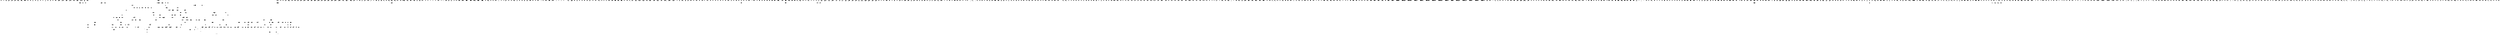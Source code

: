 
graph brain {


 graph[size="20,20", overlap=false, splines=true];
VIn [URL="http://brancusi.usc.edu/bkms/brain/show-braing2.php?aidi=908"];
VI [URL="http://brancusi.usc.edu/bkms/brain/show-braing2.php?aidi=524"];
VI_p [URL="http://brancusi.usc.edu/bkms/brain/show-braing2.php?aidi=526"];
ACVI [URL="http://brancusi.usc.edu/bkms/brain/show-braing2.php?aidi=525"];
ACVII [URL="http://brancusi.usc.edu/bkms/brain/show-braing2.php?aidi=866"];
AOB [URL="http://brancusi.usc.edu/bkms/brain/show-braing2.php?aidi=37"];
AOBgl [URL="http://brancusi.usc.edu/bkms/brain/show-braing2.php?aidi=38"];
AOBgr [URL="http://brancusi.usc.edu/bkms/brain/show-braing2.php?aidi=40"];
AOBmi [URL="http://brancusi.usc.edu/bkms/brain/show-braing2.php?aidi=39"];
aot [URL="http://brancusi.usc.edu/bkms/brain/show-braing2.php?aidi=894"];
XIn [URL="http://brancusi.usc.edu/bkms/brain/show-braing2.php?aidi=930"];
AI [URL="http://brancusi.usc.edu/bkms/brain/show-braing2.php?aidi=701"];
AId [URL="http://brancusi.usc.edu/bkms/brain/show-braing2.php?aidi=702"];
AIp [URL="http://brancusi.usc.edu/bkms/brain/show-braing2.php?aidi=704"];
AIv [URL="http://brancusi.usc.edu/bkms/brain/show-braing2.php?aidi=703"];
alv [URL="http://brancusi.usc.edu/bkms/brain/show-braing2.php?aidi=148"];
CA [URL="http://brancusi.usc.edu/bkms/brain/show-braing2.php?aidi=726"];
amc [URL="http://brancusi.usc.edu/bkms/brain/show-braing2.php?aidi=144"];
apd [URL="http://brancusi.usc.edu/bkms/brain/show-braing2.php?aidi=145"];
AN [URL="http://brancusi.usc.edu/bkms/brain/show-braing2.php?aidi=821"];
ANcr1 [URL="http://brancusi.usc.edu/bkms/brain/show-braing2.php?aidi=822"];
ANcr1a [URL="http://brancusi.usc.edu/bkms/brain/show-braing2.php?aidi=823"];
ANcr1b [URL="http://brancusi.usc.edu/bkms/brain/show-braing2.php?aidi=824"];
ANcr1c [URL="http://brancusi.usc.edu/bkms/brain/show-braing2.php?aidi=825"];
ANcr1d [URL="http://brancusi.usc.edu/bkms/brain/show-braing2.php?aidi=826"];
ANcr2 [URL="http://brancusi.usc.edu/bkms/brain/show-braing2.php?aidi=827"];
ANcr2a [URL="http://brancusi.usc.edu/bkms/brain/show-braing2.php?aidi=828"];
ANcr2b [URL="http://brancusi.usc.edu/bkms/brain/show-braing2.php?aidi=829"];
AAA [URL="http://brancusi.usc.edu/bkms/brain/show-braing2.php?aidi=255"];
ACA [URL="http://brancusi.usc.edu/bkms/brain/show-braing2.php?aidi=705"];
ACAd [URL="http://brancusi.usc.edu/bkms/brain/show-braing2.php?aidi=706"];
ACAv [URL="http://brancusi.usc.edu/bkms/brain/show-braing2.php?aidi=707"];
aco [URL="http://brancusi.usc.edu/bkms/brain/show-braing2.php?aidi=892"];
act [URL="http://brancusi.usc.edu/bkms/brain/show-braing2.php?aidi=146"];
ATN [URL="http://brancusi.usc.edu/bkms/brain/show-braing2.php?aidi=55"];
AHA [URL="http://brancusi.usc.edu/bkms/brain/show-braing2.php?aidi=289"];
AHA_p [URL="http://brancusi.usc.edu/bkms/brain/show-braing2.php?aidi=1696"];
AHNc [URL="http://brancusi.usc.edu/bkms/brain/show-braing2.php?aidi=292"];
AHNd [URL="http://brancusi.usc.edu/bkms/brain/show-braing2.php?aidi=294"];
AHN [URL="http://brancusi.usc.edu/bkms/brain/show-braing2.php?aidi=290"];
AHNa [URL="http://brancusi.usc.edu/bkms/brain/show-braing2.php?aidi=291"];
AHNp [URL="http://brancusi.usc.edu/bkms/brain/show-braing2.php?aidi=293"];
VISlla [URL="http://brancusi.usc.edu/bkms/brain/show-braing2.php?aidi=692"];
AON [URL="http://brancusi.usc.edu/bkms/brain/show-braing2.php?aidi=639"];
AONd [URL="http://brancusi.usc.edu/bkms/brain/show-braing2.php?aidi=640"];
AONd1 [URL="http://brancusi.usc.edu/bkms/brain/show-braing2.php?aidi=641"];
AONd2 [URL="http://brancusi.usc.edu/bkms/brain/show-braing2.php?aidi=642"];
AONe [URL="http://brancusi.usc.edu/bkms/brain/show-braing2.php?aidi=643"];
AONe1 [URL="http://brancusi.usc.edu/bkms/brain/show-braing2.php?aidi=644"];
AONe2 [URL="http://brancusi.usc.edu/bkms/brain/show-braing2.php?aidi=645"];
AONl [URL="http://brancusi.usc.edu/bkms/brain/show-braing2.php?aidi=646"];
AONl1 [URL="http://brancusi.usc.edu/bkms/brain/show-braing2.php?aidi=647"];
AONl2 [URL="http://brancusi.usc.edu/bkms/brain/show-braing2.php?aidi=648"];
AONm [URL="http://brancusi.usc.edu/bkms/brain/show-braing2.php?aidi=649"];
AONm1 [URL="http://brancusi.usc.edu/bkms/brain/show-braing2.php?aidi=650"];
AONm2 [URL="http://brancusi.usc.edu/bkms/brain/show-braing2.php?aidi=651"];
AONpv [URL="http://brancusi.usc.edu/bkms/brain/show-braing2.php?aidi=652"];
AONpv1 [URL="http://brancusi.usc.edu/bkms/brain/show-braing2.php?aidi=653"];
AONpv2 [URL="http://brancusi.usc.edu/bkms/brain/show-braing2.php?aidi=654"];
PVa [URL="http://brancusi.usc.edu/bkms/brain/show-braing2.php?aidi=271"];
APN [URL="http://brancusi.usc.edu/bkms/brain/show-braing2.php?aidi=433"];
AT [URL="http://brancusi.usc.edu/bkms/brain/show-braing2.php?aidi=553"];
AD [URL="http://brancusi.usc.edu/bkms/brain/show-braing2.php?aidi=60"];
ADP [URL="http://brancusi.usc.edu/bkms/brain/show-braing2.php?aidi=285"];
VISal [URL="http://brancusi.usc.edu/bkms/brain/show-braing2.php?aidi=693"];
AM [URL="http://brancusi.usc.edu/bkms/brain/show-braing2.php?aidi=57"];
AMd [URL="http://brancusi.usc.edu/bkms/brain/show-braing2.php?aidi=58"];
AMv [URL="http://brancusi.usc.edu/bkms/brain/show-braing2.php?aidi=59"];
VISam [URL="http://brancusi.usc.edu/bkms/brain/show-braing2.php?aidi=694"];
AV [URL="http://brancusi.usc.edu/bkms/brain/show-braing2.php?aidi=56"];
AVPV [URL="http://brancusi.usc.edu/bkms/brain/show-braing2.php?aidi=231"];
AVP [URL="http://brancusi.usc.edu/bkms/brain/show-braing2.php?aidi=286"];
arb [URL="http://brancusi.usc.edu/bkms/brain/show-braing2.php?aidi=968"];
ARH [URL="http://brancusi.usc.edu/bkms/brain/show-braing2.php?aidi=277"];
AP [URL="http://brancusi.usc.edu/bkms/brain/show-braing2.php?aidi=503"];
AUD [URL="http://brancusi.usc.edu/bkms/brain/show-braing2.php?aidi=634"];
B [URL="http://brancusi.usc.edu/bkms/brain/show-braing2.php?aidi=559"];
BG [URL="http://brancusi.usc.edu/bkms/brain/show-braing2.php?aidi=101"];
BN [URL="http://brancusi.usc.edu/bkms/brain/show-braing2.php?aidi=613"];
BLA [URL="http://brancusi.usc.edu/bkms/brain/show-braing2.php?aidi=782"];
BLAa [URL="http://brancusi.usc.edu/bkms/brain/show-braing2.php?aidi=783"];
BLAp [URL="http://brancusi.usc.edu/bkms/brain/show-braing2.php?aidi=784"];
BMA [URL="http://brancusi.usc.edu/bkms/brain/show-braing2.php?aidi=785"];
BMAa [URL="http://brancusi.usc.edu/bkms/brain/show-braing2.php?aidi=786"];
BMAp [URL="http://brancusi.usc.edu/bkms/brain/show-braing2.php?aidi=787"];
BST [URL="http://brancusi.usc.edu/bkms/brain/show-braing2.php?aidi=104"];
BSTa [URL="http://brancusi.usc.edu/bkms/brain/show-braing2.php?aidi=105"];
BSTad [URL="http://brancusi.usc.edu/bkms/brain/show-braing2.php?aidi=106"];
BSTcc [URL="http://brancusi.usc.edu/bkms/brain/show-braing2.php?aidi=1704"];
BSTad_p [URL="http://brancusi.usc.edu/bkms/brain/show-braing2.php?aidi=1703"];
BSTav [URL="http://brancusi.usc.edu/bkms/brain/show-braing2.php?aidi=108"];
BSTdl [URL="http://brancusi.usc.edu/bkms/brain/show-braing2.php?aidi=113"];
BSTdm [URL="http://brancusi.usc.edu/bkms/brain/show-braing2.php?aidi=112"];
BSTfu [URL="http://brancusi.usc.edu/bkms/brain/show-braing2.php?aidi=114"];
BSTmg [URL="http://brancusi.usc.edu/bkms/brain/show-braing2.php?aidi=116"];
BSTv [URL="http://brancusi.usc.edu/bkms/brain/show-braing2.php?aidi=115"];
BSTal [URL="http://brancusi.usc.edu/bkms/brain/show-braing2.php?aidi=107"];
BSTju [URL="http://brancusi.usc.edu/bkms/brain/show-braing2.php?aidi=110"];
BSTov [URL="http://brancusi.usc.edu/bkms/brain/show-braing2.php?aidi=109"];
BSTp [URL="http://brancusi.usc.edu/bkms/brain/show-braing2.php?aidi=117"];
BSTsz [URL="http://brancusi.usc.edu/bkms/brain/show-braing2.php?aidi=124"];
BSTd [URL="http://brancusi.usc.edu/bkms/brain/show-braing2.php?aidi=122"];
BSTif [URL="http://brancusi.usc.edu/bkms/brain/show-braing2.php?aidi=119"];
BSTpm [URL="http://brancusi.usc.edu/bkms/brain/show-braing2.php?aidi=121"];
BSTpr [URL="http://brancusi.usc.edu/bkms/brain/show-braing2.php?aidi=118"];
BSTse [URL="http://brancusi.usc.edu/bkms/brain/show-braing2.php?aidi=123"];
BSTtr [URL="http://brancusi.usc.edu/bkms/brain/show-braing2.php?aidi=120"];
BSTrh [URL="http://brancusi.usc.edu/bkms/brain/show-braing2.php?aidi=111"];
BSTsc [URL="http://brancusi.usc.edu/bkms/brain/show-braing2.php?aidi=1694"];
BA [URL="http://brancusi.usc.edu/bkms/brain/show-braing2.php?aidi=268"];
BAC [URL="http://brancusi.usc.edu/bkms/brain/show-braing2.php?aidi=125"];
BSM [URL="http://brancusi.usc.edu/bkms/brain/show-braing2.php?aidi=126"];
bic [URL="http://brancusi.usc.edu/bkms/brain/show-braing2.php?aidi=926"];
bsc [URL="http://brancusi.usc.edu/bkms/brain/show-braing2.php?aidi=895"];
Br [URL="http://brancusi.usc.edu/bkms/brain/show-braing2.php?aidi=20"];
BS [URL="http://brancusi.usc.edu/bkms/brain/show-braing2.php?aidi=24"];
bct [URL="http://brancusi.usc.edu/bkms/brain/show-braing2.php?aidi=964"];
CMVE [URL="http://brancusi.usc.edu/bkms/brain/show-braing2.php?aidi=177"];
CP [URL="http://brancusi.usc.edu/bkms/brain/show-braing2.php?aidi=129"];
C [URL="http://brancusi.usc.edu/bkms/brain/show-braing2.php?aidi=7730"];
CEC [URL="http://brancusi.usc.edu/bkms/brain/show-braing2.php?aidi=617"];
CGB [URL="http://brancusi.usc.edu/bkms/brain/show-braing2.php?aidi=538"];
CGS [URL="http://brancusi.usc.edu/bkms/brain/show-braing2.php?aidi=626"];
CL [URL="http://brancusi.usc.edu/bkms/brain/show-braing2.php?aidi=90"];
CLI [URL="http://brancusi.usc.edu/bkms/brain/show-braing2.php?aidi=565"];
CENT [URL="http://brancusi.usc.edu/bkms/brain/show-braing2.php?aidi=792"];
CENT2 [URL="http://brancusi.usc.edu/bkms/brain/show-braing2.php?aidi=793"];
CENT2a [URL="http://brancusi.usc.edu/bkms/brain/show-braing2.php?aidi=794"];
CENT2b [URL="http://brancusi.usc.edu/bkms/brain/show-braing2.php?aidi=795"];
CENT3 [URL="http://brancusi.usc.edu/bkms/brain/show-braing2.php?aidi=796"];
CENT3a [URL="http://brancusi.usc.edu/bkms/brain/show-braing2.php?aidi=797"];
CENT3b [URL="http://brancusi.usc.edu/bkms/brain/show-braing2.php?aidi=798"];
CM [URL="http://brancusi.usc.edu/bkms/brain/show-braing2.php?aidi=88"];
CEA [URL="http://brancusi.usc.edu/bkms/brain/show-braing2.php?aidi=256"];
CEAc [URL="http://brancusi.usc.edu/bkms/brain/show-braing2.php?aidi=259"];
CEAl [URL="http://brancusi.usc.edu/bkms/brain/show-braing2.php?aidi=258"];
CEAm [URL="http://brancusi.usc.edu/bkms/brain/show-braing2.php?aidi=257"];
ctb [URL="http://brancusi.usc.edu/bkms/brain/show-braing2.php?aidi=984"];
cbc [URL="http://brancusi.usc.edu/bkms/brain/show-braing2.php?aidi=953"];
CBX [URL="http://brancusi.usc.edu/bkms/brain/show-braing2.php?aidi=789"];
cbp [URL="http://brancusi.usc.edu/bkms/brain/show-braing2.php?aidi=954"];
CB [URL="http://brancusi.usc.edu/bkms/brain/show-braing2.php?aidi=23"];
AQ [URL="http://brancusi.usc.edu/bkms/brain/show-braing2.php?aidi=169"];
AQc [URL="http://brancusi.usc.edu/bkms/brain/show-braing2.php?aidi=170"];
SCO [URL="http://brancusi.usc.edu/bkms/brain/show-braing2.php?aidi=171"];
CTX [URL="http://brancusi.usc.edu/bkms/brain/show-braing2.php?aidi=28"];
CTXp [URL="http://brancusi.usc.edu/bkms/brain/show-braing2.php?aidi=29"];
cpd [URL="http://brancusi.usc.edu/bkms/brain/show-braing2.php?aidi=180"];
CH [URL="http://brancusi.usc.edu/bkms/brain/show-braing2.php?aidi=22"];
cett [URL="http://brancusi.usc.edu/bkms/brain/show-braing2.php?aidi=934"];
cing [URL="http://brancusi.usc.edu/bkms/brain/show-braing2.php?aidi=989"];
CLA [URL="http://brancusi.usc.edu/bkms/brain/show-braing2.php?aidi=777"];
cVIIIn [URL="http://brancusi.usc.edu/bkms/brain/show-braing2.php?aidi=920"];
CN [URL="http://brancusi.usc.edu/bkms/brain/show-braing2.php?aidi=460"];
fx [URL="http://brancusi.usc.edu/bkms/brain/show-braing2.php?aidi=155"];
COM [URL="http://brancusi.usc.edu/bkms/brain/show-braing2.php?aidi=541"];
cic [URL="http://brancusi.usc.edu/bkms/brain/show-braing2.php?aidi=925"];
csc [URL="http://brancusi.usc.edu/bkms/brain/show-braing2.php?aidi=897"];
COPY [URL="http://brancusi.usc.edu/bkms/brain/show-braing2.php?aidi=831"];
COPYa [URL="http://brancusi.usc.edu/bkms/brain/show-braing2.php?aidi=832"];
COPYb [URL="http://brancusi.usc.edu/bkms/brain/show-braing2.php?aidi=833"];
cc [URL="http://brancusi.usc.edu/bkms/brain/show-braing2.php?aidi=135"];
fa [URL="http://brancusi.usc.edu/bkms/brain/show-braing2.php?aidi=136"];
ec [URL="http://brancusi.usc.edu/bkms/brain/show-braing2.php?aidi=137"];
ee [URL="http://brancusi.usc.edu/bkms/brain/show-braing2.php?aidi=138"];
fp [URL="http://brancusi.usc.edu/bkms/brain/show-braing2.php?aidi=140"];
COA [URL="http://brancusi.usc.edu/bkms/brain/show-braing2.php?aidi=676"];
COAa [URL="http://brancusi.usc.edu/bkms/brain/show-braing2.php?aidi=677"];
COAp [URL="http://brancusi.usc.edu/bkms/brain/show-braing2.php?aidi=678"];
COApl [URL="http://brancusi.usc.edu/bkms/brain/show-braing2.php?aidi=679"];
COApm [URL="http://brancusi.usc.edu/bkms/brain/show-braing2.php?aidi=680"];
cbt [URL="http://brancusi.usc.edu/bkms/brain/show-braing2.php?aidi=185"];
cpt [URL="http://brancusi.usc.edu/bkms/brain/show-braing2.php?aidi=184"];
crt [URL="http://brancusi.usc.edu/bkms/brain/show-braing2.php?aidi=183"];
cst [URL="http://brancusi.usc.edu/bkms/brain/show-braing2.php?aidi=178"];
cte [URL="http://brancusi.usc.edu/bkms/brain/show-braing2.php?aidi=182"];
CSN [URL="http://brancusi.usc.edu/bkms/brain/show-braing2.php?aidi=886"];
tspc [URL="http://brancusi.usc.edu/bkms/brain/show-braing2.php?aidi=980"];
CUL [URL="http://brancusi.usc.edu/bkms/brain/show-braing2.php?aidi=799"];
CUL4 [URL="http://brancusi.usc.edu/bkms/brain/show-braing2.php?aidi=800"];
CUL5 [URL="http://brancusi.usc.edu/bkms/brain/show-braing2.php?aidi=801"];
cuf [URL="http://brancusi.usc.edu/bkms/brain/show-braing2.php?aidi=938"];
CU [URL="http://brancusi.usc.edu/bkms/brain/show-braing2.php?aidi=456"];
CUN [URL="http://brancusi.usc.edu/bkms/brain/show-braing2.php?aidi=592"];
cct [URL="http://brancusi.usc.edu/bkms/brain/show-braing2.php?aidi=962"];
DEC [URL="http://brancusi.usc.edu/bkms/brain/show-braing2.php?aidi=802"];
DECa [URL="http://brancusi.usc.edu/bkms/brain/show-braing2.php?aidi=803"];
DECb [URL="http://brancusi.usc.edu/bkms/brain/show-braing2.php?aidi=804"];
DECc [URL="http://brancusi.usc.edu/bkms/brain/show-braing2.php?aidi=805"];
DECD [URL="http://brancusi.usc.edu/bkms/brain/show-braing2.php?aidi=806"];
IVd [URL="http://brancusi.usc.edu/bkms/brain/show-braing2.php?aidi=906"];
DNC [URL="http://brancusi.usc.edu/bkms/brain/show-braing2.php?aidi=836"];
DG [URL="http://brancusi.usc.edu/bkms/brain/show-braing2.php?aidi=744"];
DGcr [URL="http://brancusi.usc.edu/bkms/brain/show-braing2.php?aidi=745"];
DGcrsg [URL="http://brancusi.usc.edu/bkms/brain/show-braing2.php?aidi=747"];
DGcrmo [URL="http://brancusi.usc.edu/bkms/brain/show-braing2.php?aidi=746"];
DGcrpo [URL="http://brancusi.usc.edu/bkms/brain/show-braing2.php?aidi=748"];
DGlb [URL="http://brancusi.usc.edu/bkms/brain/show-braing2.php?aidi=749"];
DGlbsg [URL="http://brancusi.usc.edu/bkms/brain/show-braing2.php?aidi=751"];
DGlbmo [URL="http://brancusi.usc.edu/bkms/brain/show-braing2.php?aidi=750"];
DGlbpo [URL="http://brancusi.usc.edu/bkms/brain/show-braing2.php?aidi=752"];
DGmb [URL="http://brancusi.usc.edu/bkms/brain/show-braing2.php?aidi=753"];
DGmbsg [URL="http://brancusi.usc.edu/bkms/brain/show-braing2.php?aidi=755"];
DGmbmo [URL="http://brancusi.usc.edu/bkms/brain/show-braing2.php?aidi=754"];
DGmbpo [URL="http://brancusi.usc.edu/bkms/brain/show-braing2.php?aidi=756"];
DN [URL="http://brancusi.usc.edu/bkms/brain/show-braing2.php?aidi=841"];
DNp [URL="http://brancusi.usc.edu/bkms/brain/show-braing2.php?aidi=842"];
DN_p [URL="http://brancusi.usc.edu/bkms/brain/show-braing2.php?aidi=843"];
dscp [URL="http://brancusi.usc.edu/bkms/brain/show-braing2.php?aidi=956"];
tspd [URL="http://brancusi.usc.edu/bkms/brain/show-braing2.php?aidi=978"];
IOda [URL="http://brancusi.usc.edu/bkms/brain/show-braing2.php?aidi=854"];
das [URL="http://brancusi.usc.edu/bkms/brain/show-braing2.php?aidi=923"];
AUDd [URL="http://brancusi.usc.edu/bkms/brain/show-braing2.php?aidi=636"];
DCO [URL="http://brancusi.usc.edu/bkms/brain/show-braing2.php?aidi=461"];
DCN [URL="http://brancusi.usc.edu/bkms/brain/show-braing2.php?aidi=452"];
dc [URL="http://brancusi.usc.edu/bkms/brain/show-braing2.php?aidi=937"];
DOL [URL="http://brancusi.usc.edu/bkms/brain/show-braing2.php?aidi=622"];
dcm [URL="http://brancusi.usc.edu/bkms/brain/show-braing2.php?aidi=1007"];
df [URL="http://brancusi.usc.edu/bkms/brain/show-braing2.php?aidi=149"];
dhc [URL="http://brancusi.usc.edu/bkms/brain/show-braing2.php?aidi=157"];
ab [URL="http://brancusi.usc.edu/bkms/brain/show-braing2.php?aidi=158"];
DH [URL="http://brancusi.usc.edu/bkms/brain/show-braing2.php?aidi=608"];
dlf [URL="http://brancusi.usc.edu/bkms/brain/show-braing2.php?aidi=1005"];
DMX [URL="http://brancusi.usc.edu/bkms/brain/show-braing2.php?aidi=883"];
DSN [URL="http://brancusi.usc.edu/bkms/brain/show-braing2.php?aidi=618"];
DSNc [URL="http://brancusi.usc.edu/bkms/brain/show-braing2.php?aidi=619"];
DR [URL="http://brancusi.usc.edu/bkms/brain/show-braing2.php?aidi=569"];
LGd [URL="http://brancusi.usc.edu/bkms/brain/show-braing2.php?aidi=333"];
PMd [URL="http://brancusi.usc.edu/bkms/brain/show-braing2.php?aidi=314"];
drt [URL="http://brancusi.usc.edu/bkms/brain/show-braing2.php?aidi=933"];
sctd [URL="http://brancusi.usc.edu/bkms/brain/show-braing2.php?aidi=961"];
dtd [URL="http://brancusi.usc.edu/bkms/brain/show-braing2.php?aidi=979"];
DTN [URL="http://brancusi.usc.edu/bkms/brain/show-braing2.php?aidi=551"];
dtt [URL="http://brancusi.usc.edu/bkms/brain/show-braing2.php?aidi=1006"];
DT [URL="http://brancusi.usc.edu/bkms/brain/show-braing2.php?aidi=437"];
DOR [URL="http://brancusi.usc.edu/bkms/brain/show-braing2.php?aidi=54"];
dl [URL="http://brancusi.usc.edu/bkms/brain/show-braing2.php?aidi=935"];
DMH [URL="http://brancusi.usc.edu/bkms/brain/show-braing2.php?aidi=272"];
DMHa [URL="http://brancusi.usc.edu/bkms/brain/show-braing2.php?aidi=273"];
DMHp [URL="http://brancusi.usc.edu/bkms/brain/show-braing2.php?aidi=274"];
DMHv [URL="http://brancusi.usc.edu/bkms/brain/show-braing2.php?aidi=275"];
ECT [URL="http://brancusi.usc.edu/bkms/brain/show-braing2.php?aidi=708"];
EW [URL="http://brancusi.usc.edu/bkms/brain/show-braing2.php?aidi=880"];
ECO [URL="http://brancusi.usc.edu/bkms/brain/show-braing2.php?aidi=869"];
cvb [URL="http://brancusi.usc.edu/bkms/brain/show-braing2.php?aidi=918"];
EV [URL="http://brancusi.usc.edu/bkms/brain/show-braing2.php?aidi=870"];
EP [URL="http://brancusi.usc.edu/bkms/brain/show-braing2.php?aidi=778"];
EPd [URL="http://brancusi.usc.edu/bkms/brain/show-braing2.php?aidi=779"];
EPv [URL="http://brancusi.usc.edu/bkms/brain/show-braing2.php?aidi=780"];
ENT [URL="http://brancusi.usc.edu/bkms/brain/show-braing2.php?aidi=43"];
ENTm [URL="http://brancusi.usc.edu/bkms/brain/show-braing2.php?aidi=46"];
ENTm16 [URL="http://brancusi.usc.edu/bkms/brain/show-braing2.php?aidi=47"];
ENTMv [URL="http://brancusi.usc.edu/bkms/brain/show-braing2.php?aidi=48"];
ENTl [URL="http://brancusi.usc.edu/bkms/brain/show-braing2.php?aidi=44"];
ENTl16 [URL="http://brancusi.usc.edu/bkms/brain/show-braing2.php?aidi=45"];
EPI [URL="http://brancusi.usc.edu/bkms/brain/show-braing2.php?aidi=133"];
ECU [URL="http://brancusi.usc.edu/bkms/brain/show-braing2.php?aidi=458"];
esp [URL="http://brancusi.usc.edu/bkms/brain/show-braing2.php?aidi=969"];
espbg [URL="http://brancusi.usc.edu/bkms/brain/show-braing2.php?aidi=970"];
Viin [URL="http://brancusi.usc.edu/bkms/brain/show-braing2.php?aidi=914"];
VII [URL="http://brancusi.usc.edu/bkms/brain/show-braing2.php?aidi=865"];
VII_p [URL="http://brancusi.usc.edu/bkms/brain/show-braing2.php?aidi=867"];
fr [URL="http://brancusi.usc.edu/bkms/brain/show-braing2.php?aidi=1003"];
FC [URL="http://brancusi.usc.edu/bkms/brain/show-braing2.php?aidi=758"];
FN [URL="http://brancusi.usc.edu/bkms/brain/show-braing2.php?aidi=837"];
CA1 [URL="http://brancusi.usc.edu/bkms/brain/show-braing2.php?aidi=727"];
CA1sp [URL="http://brancusi.usc.edu/bkms/brain/show-braing2.php?aidi=730"];
CA1spd [URL="http://brancusi.usc.edu/bkms/brain/show-braing2.php?aidi=731"];
CA1sps [URL="http://brancusi.usc.edu/bkms/brain/show-braing2.php?aidi=732"];
CA1slm [URL="http://brancusi.usc.edu/bkms/brain/show-braing2.php?aidi=728"];
CA1so [URL="http://brancusi.usc.edu/bkms/brain/show-braing2.php?aidi=733"];
CA1sr [URL="http://brancusi.usc.edu/bkms/brain/show-braing2.php?aidi=729"];
CA2 [URL="http://brancusi.usc.edu/bkms/brain/show-braing2.php?aidi=734"];
CA2sp [URL="http://brancusi.usc.edu/bkms/brain/show-braing2.php?aidi=737"];
CA2slm [URL="http://brancusi.usc.edu/bkms/brain/show-braing2.php?aidi=735"];
CA2so [URL="http://brancusi.usc.edu/bkms/brain/show-braing2.php?aidi=738"];
CA2sr [URL="http://brancusi.usc.edu/bkms/brain/show-braing2.php?aidi=736"];
CA3 [URL="http://brancusi.usc.edu/bkms/brain/show-braing2.php?aidi=739"];
CA3sp [URL="http://brancusi.usc.edu/bkms/brain/show-braing2.php?aidi=743"];
CA3slm [URL="http://brancusi.usc.edu/bkms/brain/show-braing2.php?aidi=740"];
CA3slu [URL="http://brancusi.usc.edu/bkms/brain/show-braing2.php?aidi=741"];
CA3so [URL="http://brancusi.usc.edu/bkms/brain/show-braing2.php?aidi=742"];
CA3sr [URL="http://brancusi.usc.edu/bkms/brain/show-braing2.php?aidi=6968"];
FF [URL="http://brancusi.usc.edu/bkms/brain/show-braing2.php?aidi=349"];
fi [URL="http://brancusi.usc.edu/bkms/brain/show-braing2.php?aidi=150"];
FL [URL="http://brancusi.usc.edu/bkms/brain/show-braing2.php?aidi=835"];
FOTU [URL="http://brancusi.usc.edu/bkms/brain/show-braing2.php?aidi=807"];
fxs [URL="http://brancusi.usc.edu/bkms/brain/show-braing2.php?aidi=147"];
V4 [URL="http://brancusi.usc.edu/bkms/brain/show-braing2.php?aidi=172"];
LAP [URL="http://brancusi.usc.edu/bkms/brain/show-braing2.php?aidi=174"];
V4r [URL="http://brancusi.usc.edu/bkms/brain/show-braing2.php?aidi=175"];
MAP [URL="http://brancusi.usc.edu/bkms/brain/show-braing2.php?aidi=173"];
FS [URL="http://brancusi.usc.edu/bkms/brain/show-braing2.php?aidi=355"];
GENd [URL="http://brancusi.usc.edu/bkms/brain/show-braing2.php?aidi=328"];
GENv [URL="http://brancusi.usc.edu/bkms/brain/show-braing2.php?aidi=342"];
ccg [URL="http://brancusi.usc.edu/bkms/brain/show-braing2.php?aidi=139"];
gVIIn [URL="http://brancusi.usc.edu/bkms/brain/show-braing2.php?aidi=916"];
GRN [URL="http://brancusi.usc.edu/bkms/brain/show-braing2.php?aidi=596"];
GP [URL="http://brancusi.usc.edu/bkms/brain/show-braing2.php?aidi=403"];
GPl [URL="http://brancusi.usc.edu/bkms/brain/show-braing2.php?aidi=404"];
GPm [URL="http://brancusi.usc.edu/bkms/brain/show-braing2.php?aidi=405"];
IXn [URL="http://brancusi.usc.edu/bkms/brain/show-braing2.php?aidi=927"];
grf [URL="http://brancusi.usc.edu/bkms/brain/show-braing2.php?aidi=939"];
GR [URL="http://brancusi.usc.edu/bkms/brain/show-braing2.php?aidi=453"];
GRm [URL="http://brancusi.usc.edu/bkms/brain/show-braing2.php?aidi=454"];
GR_p [URL="http://brancusi.usc.edu/bkms/brain/show-braing2.php?aidi=455"];
CNIam [URL="http://brancusi.usc.edu/bkms/brain/show-braing2.php?aidi=466"];
GU [URL="http://brancusi.usc.edu/bkms/brain/show-braing2.php?aidi=638"];
hbc [URL="http://brancusi.usc.edu/bkms/brain/show-braing2.php?aidi=1004"];
HEM [URL="http://brancusi.usc.edu/bkms/brain/show-braing2.php?aidi=817"];
hc [URL="http://brancusi.usc.edu/bkms/brain/show-braing2.php?aidi=156"];
HPF [URL="http://brancusi.usc.edu/bkms/brain/show-braing2.php?aidi=41"];
HIP [URL="http://brancusi.usc.edu/bkms/brain/show-braing2.php?aidi=725"];
XIIn [URL="http://brancusi.usc.edu/bkms/brain/show-braing2.php?aidi=931"];
XII [URL="http://brancusi.usc.edu/bkms/brain/show-braing2.php?aidi=878"];
hht [URL="http://brancusi.usc.edu/bkms/brain/show-braing2.php?aidi=952"];
HY [URL="http://brancusi.usc.edu/bkms/brain/show-braing2.php?aidi=132"];
IG [URL="http://brancusi.usc.edu/bkms/brain/show-braing2.php?aidi=757"];
icp [URL="http://brancusi.usc.edu/bkms/brain/show-braing2.php?aidi=960"];
IC [URL="http://brancusi.usc.edu/bkms/brain/show-braing2.php?aidi=474"];
ICc [URL="http://brancusi.usc.edu/bkms/brain/show-braing2.php?aidi=477"];
ICd [URL="http://brancusi.usc.edu/bkms/brain/show-braing2.php?aidi=476"];
ICe [URL="http://brancusi.usc.edu/bkms/brain/show-braing2.php?aidi=475"];
IO [URL="http://brancusi.usc.edu/bkms/brain/show-braing2.php?aidi=853"];
ISN [URL="http://brancusi.usc.edu/bkms/brain/show-braing2.php?aidi=882"];
ICB [URL="http://brancusi.usc.edu/bkms/brain/show-braing2.php?aidi=493"];
ILA [URL="http://brancusi.usc.edu/bkms/brain/show-braing2.php?aidi=759"];
INF [URL="http://brancusi.usc.edu/bkms/brain/show-braing2.php?aidi=6975"];
INFex [URL="http://brancusi.usc.edu/bkms/brain/show-braing2.php?aidi=6976"];
INFin [URL="http://brancusi.usc.edu/bkms/brain/show-braing2.php?aidi=6977"];
IAD [URL="http://brancusi.usc.edu/bkms/brain/show-braing2.php?aidi=62"];
IAM [URL="http://brancusi.usc.edu/bkms/brain/show-braing2.php?aidi=61"];
DI [URL="http://brancusi.usc.edu/bkms/brain/show-braing2.php?aidi=25"];
IA [URL="http://brancusi.usc.edu/bkms/brain/show-braing2.php?aidi=269"];
ICS [URL="http://brancusi.usc.edu/bkms/brain/show-braing2.php?aidi=623"];
IF [URL="http://brancusi.usc.edu/bkms/brain/show-braing2.php?aidi=563"];
IGL [URL="http://brancusi.usc.edu/bkms/brain/show-braing2.php?aidi=343"];
ias [URL="http://brancusi.usc.edu/bkms/brain/show-braing2.php?aidi=922"];
IH [URL="http://brancusi.usc.edu/bkms/brain/show-braing2.php?aidi=616"];
iVIIn [URL="http://brancusi.usc.edu/bkms/brain/show-braing2.php?aidi=915"];
PVI [URL="http://brancusi.usc.edu/bkms/brain/show-braing2.php?aidi=276"];
IMD [URL="http://brancusi.usc.edu/bkms/brain/show-braing2.php?aidi=69"];
IML [URL="http://brancusi.usc.edu/bkms/brain/show-braing2.php?aidi=621"];
IMLp [URL="http://brancusi.usc.edu/bkms/brain/show-braing2.php?aidi=625"];
IMLs [URL="http://brancusi.usc.edu/bkms/brain/show-braing2.php?aidi=624"];
VISli [URL="http://brancusi.usc.edu/bkms/brain/show-braing2.php?aidi=695"];
IMM [URL="http://brancusi.usc.edu/bkms/brain/show-braing2.php?aidi=620"];
iaf [URL="http://brancusi.usc.edu/bkms/brain/show-braing2.php?aidi=940"];
int [URL="http://brancusi.usc.edu/bkms/brain/show-braing2.php?aidi=179"];
IPN [URL="http://brancusi.usc.edu/bkms/brain/show-braing2.php?aidi=577"];
IPNa [URL="http://brancusi.usc.edu/bkms/brain/show-braing2.php?aidi=579"];
IPNc [URL="http://brancusi.usc.edu/bkms/brain/show-braing2.php?aidi=587"];
IPNd [URL="http://brancusi.usc.edu/bkms/brain/show-braing2.php?aidi=580"];
IPNi [URL="http://brancusi.usc.edu/bkms/brain/show-braing2.php?aidi=586"];
IPNl [URL="http://brancusi.usc.edu/bkms/brain/show-braing2.php?aidi=581"];
IPNld [URL="http://brancusi.usc.edu/bkms/brain/show-braing2.php?aidi=582"];
IPNli [URL="http://brancusi.usc.edu/bkms/brain/show-braing2.php?aidi=583"];
IPNlr [URL="http://brancusi.usc.edu/bkms/brain/show-braing2.php?aidi=585"];
IPNlv [URL="http://brancusi.usc.edu/bkms/brain/show-braing2.php?aidi=584"];
IPNr [URL="http://brancusi.usc.edu/bkms/brain/show-braing2.php?aidi=578"];
IP [URL="http://brancusi.usc.edu/bkms/brain/show-braing2.php?aidi=838"];
IPp [URL="http://brancusi.usc.edu/bkms/brain/show-braing2.php?aidi=839"];
IP_p [URL="http://brancusi.usc.edu/bkms/brain/show-braing2.php?aidi=840"];
INC [URL="http://brancusi.usc.edu/bkms/brain/show-braing2.php?aidi=548"];
IAN [URL="http://brancusi.usc.edu/bkms/brain/show-braing2.php?aidi=467"];
INV [URL="http://brancusi.usc.edu/bkms/brain/show-braing2.php?aidi=490"];
IVF [URL="http://brancusi.usc.edu/bkms/brain/show-braing2.php?aidi=164"];
ILM [URL="http://brancusi.usc.edu/bkms/brain/show-braing2.php?aidi=86"];
isl [URL="http://brancusi.usc.edu/bkms/brain/show-braing2.php?aidi=361"];
jrb [URL="http://brancusi.usc.edu/bkms/brain/show-braing2.php?aidi=963"];
KF [URL="http://brancusi.usc.edu/bkms/brain/show-braing2.php?aidi=513"];
LCN [URL="http://brancusi.usc.edu/bkms/brain/show-braing2.php?aidi=614"];
LD [URL="http://brancusi.usc.edu/bkms/brain/show-braing2.php?aidi=63"];
lfbs [URL="http://brancusi.usc.edu/bkms/brain/show-braing2.php?aidi=134"];
LAT [URL="http://brancusi.usc.edu/bkms/brain/show-braing2.php?aidi=92"];
LH [URL="http://brancusi.usc.edu/bkms/brain/show-braing2.php?aidi=339"];
LHA [URL="http://brancusi.usc.edu/bkms/brain/show-braing2.php?aidi=321"];
LHA [URL="http://brancusi.usc.edu/bkms/brain/show-braing2.php?aidi=1009"];
II [URL="http://brancusi.usc.edu/bkms/brain/show-braing2.php?aidi=924"];
LM [URL="http://brancusi.usc.edu/bkms/brain/show-braing2.php?aidi=317"];
LA [URL="http://brancusi.usc.edu/bkms/brain/show-braing2.php?aidi=781"];
lot [URL="http://brancusi.usc.edu/bkms/brain/show-braing2.php?aidi=890"];
lotd [URL="http://brancusi.usc.edu/bkms/brain/show-braing2.php?aidi=891"];
LP [URL="http://brancusi.usc.edu/bkms/brain/show-braing2.php?aidi=93"];
LPO [URL="http://brancusi.usc.edu/bkms/brain/show-braing2.php?aidi=320"];
LRN [URL="http://brancusi.usc.edu/bkms/brain/show-braing2.php?aidi=857"];
LRNm [URL="http://brancusi.usc.edu/bkms/brain/show-braing2.php?aidi=858"];
LRNp [URL="http://brancusi.usc.edu/bkms/brain/show-braing2.php?aidi=859"];
LSX [URL="http://brancusi.usc.edu/bkms/brain/show-braing2.php?aidi=364"];
LS [URL="http://brancusi.usc.edu/bkms/brain/show-braing2.php?aidi=365"];
LSc [URL="http://brancusi.usc.edu/bkms/brain/show-braing2.php?aidi=366"];
LScd [URL="http://brancusi.usc.edu/bkms/brain/show-braing2.php?aidi=367"];
LScdd [URL="http://brancusi.usc.edu/bkms/brain/show-braing2.php?aidi=370"];
LScdl [URL="http://brancusi.usc.edu/bkms/brain/show-braing2.php?aidi=371"];
LScdr [URL="http://brancusi.usc.edu/bkms/brain/show-braing2.php?aidi=369"];
LScdv [URL="http://brancusi.usc.edu/bkms/brain/show-braing2.php?aidi=372"];
LScv [URL="http://brancusi.usc.edu/bkms/brain/show-braing2.php?aidi=373"];
LScvi [URL="http://brancusi.usc.edu/bkms/brain/show-braing2.php?aidi=377"];
LScvvl [URL="http://brancusi.usc.edu/bkms/brain/show-braing2.php?aidi=378"];
LScvld [URL="http://brancusi.usc.edu/bkms/brain/show-braing2.php?aidi=379"];
LScvlv [URL="http://brancusi.usc.edu/bkms/brain/show-braing2.php?aidi=380"];
LScvm [URL="http://brancusi.usc.edu/bkms/brain/show-braing2.php?aidi=374"];
LScvmd [URL="http://brancusi.usc.edu/bkms/brain/show-braing2.php?aidi=375"];
LScvmv [URL="http://brancusi.usc.edu/bkms/brain/show-braing2.php?aidi=376"];
LSr [URL="http://brancusi.usc.edu/bkms/brain/show-braing2.php?aidi=381"];
LSrdl [URL="http://brancusi.usc.edu/bkms/brain/show-braing2.php?aidi=392"];
LSrdll [URL="http://brancusi.usc.edu/bkms/brain/show-braing2.php?aidi=396"];
LSrdlld [URL="http://brancusi.usc.edu/bkms/brain/show-braing2.php?aidi=397"];
LSrdllv [URL="http://brancusi.usc.edu/bkms/brain/show-braing2.php?aidi=398"];
LSrdlm [URL="http://brancusi.usc.edu/bkms/brain/show-braing2.php?aidi=393"];
LSrdlmd [URL="http://brancusi.usc.edu/bkms/brain/show-braing2.php?aidi=394"];
LSrdlmv [URL="http://brancusi.usc.edu/bkms/brain/show-braing2.php?aidi=395"];
LSrm [URL="http://brancusi.usc.edu/bkms/brain/show-braing2.php?aidi=382"];
LSrmd [URL="http://brancusi.usc.edu/bkms/brain/show-braing2.php?aidi=383"];
LSrmv [URL="http://brancusi.usc.edu/bkms/brain/show-braing2.php?aidi=384"];
LSrmvc [URL="http://brancusi.usc.edu/bkms/brain/show-braing2.php?aidi=386"];
LSrmvr [URL="http://brancusi.usc.edu/bkms/brain/show-braing2.php?aidi=385"];
LSrvl [URL="http://brancusi.usc.edu/bkms/brain/show-braing2.php?aidi=387"];
LSrvld [URL="http://brancusi.usc.edu/bkms/brain/show-braing2.php?aidi=388"];
LSrvldl [URL="http://brancusi.usc.edu/bkms/brain/show-braing2.php?aidi=390"];
LSrvldm [URL="http://brancusi.usc.edu/bkms/brain/show-braing2.php?aidi=389"];
LSrvlv [URL="http://brancusi.usc.edu/bkms/brain/show-braing2.php?aidi=391"];
LSv [URL="http://brancusi.usc.edu/bkms/brain/show-braing2.php?aidi=399"];
LSN [URL="http://brancusi.usc.edu/bkms/brain/show-braing2.php?aidi=615"];
sttl [URL="http://brancusi.usc.edu/bkms/brain/show-braing2.php?aidi=943"];
LTN [URL="http://brancusi.usc.edu/bkms/brain/show-braing2.php?aidi=554"];
LT [URL="http://brancusi.usc.edu/bkms/brain/show-braing2.php?aidi=436"];
LV [URL="http://brancusi.usc.edu/bkms/brain/show-braing2.php?aidi=161"];
LAV [URL="http://brancusi.usc.edu/bkms/brain/show-braing2.php?aidi=483"];
LZ [URL="http://brancusi.usc.edu/bkms/brain/show-braing2.php?aidi=319"];
LDT [URL="http://brancusi.usc.edu/bkms/brain/show-braing2.php?aidi=555"];
LDT_p [URL="http://brancusi.usc.edu/bkms/brain/show-braing2.php?aidi=1705"];
VISll [URL="http://brancusi.usc.edu/bkms/brain/show-braing2.php?aidi=696"];
CTXsp [URL="http://brancusi.usc.edu/bkms/brain/show-braing2.php?aidi=775"];
6b [URL="http://brancusi.usc.edu/bkms/brain/show-braing2.php?aidi=776"];
LIN [URL="http://brancusi.usc.edu/bkms/brain/show-braing2.php?aidi=860"];
LING [URL="http://brancusi.usc.edu/bkms/brain/show-braing2.php?aidi=791"];
LC [URL="http://brancusi.usc.edu/bkms/brain/show-braing2.php?aidi=557"];
LC_p [URL="http://brancusi.usc.edu/bkms/brain/show-braing2.php?aidi=1701"];
MA [URL="http://brancusi.usc.edu/bkms/brain/show-braing2.php?aidi=408"];
MARN [URL="http://brancusi.usc.edu/bkms/brain/show-braing2.php?aidi=603"];
MOB [URL="http://brancusi.usc.edu/bkms/brain/show-braing2.php?aidi=31"];
MOBgl [URL="http://brancusi.usc.edu/bkms/brain/show-braing2.php?aidi=32"];
MOBgr [URL="http://brancusi.usc.edu/bkms/brain/show-braing2.php?aidi=36"];
MOBipl [URL="http://brancusi.usc.edu/bkms/brain/show-braing2.php?aidi=35"];
MOBmi [URL="http://brancusi.usc.edu/bkms/brain/show-braing2.php?aidi=34"];
MOBopl [URL="http://brancusi.usc.edu/bkms/brain/show-braing2.php?aidi=33"];
islm [URL="http://brancusi.usc.edu/bkms/brain/show-braing2.php?aidi=362"];
MBO [URL="http://brancusi.usc.edu/bkms/brain/show-braing2.php?aidi=307"];
mp [URL="http://brancusi.usc.edu/bkms/brain/show-braing2.php?aidi=1000"];
mtg [URL="http://brancusi.usc.edu/bkms/brain/show-braing2.php?aidi=999"];
mtt [URL="http://brancusi.usc.edu/bkms/brain/show-braing2.php?aidi=998"];
MZ [URL="http://brancusi.usc.edu/bkms/brain/show-braing2.php?aidi=609"];
MAN [URL="http://brancusi.usc.edu/bkms/brain/show-braing2.php?aidi=521"];
IOma [URL="http://brancusi.usc.edu/bkms/brain/show-braing2.php?aidi=855"];
mct [URL="http://brancusi.usc.edu/bkms/brain/show-braing2.php?aidi=154"];
mfb [URL="http://brancusi.usc.edu/bkms/brain/show-braing2.php?aidi=990"];
mfbs [URL="http://brancusi.usc.edu/bkms/brain/show-braing2.php?aidi=143"];
MG [URL="http://brancusi.usc.edu/bkms/brain/show-braing2.php?aidi=329"];
MGd [URL="http://brancusi.usc.edu/bkms/brain/show-braing2.php?aidi=330"];
MGm [URL="http://brancusi.usc.edu/bkms/brain/show-braing2.php?aidi=332"];
MGv [URL="http://brancusi.usc.edu/bkms/brain/show-braing2.php?aidi=331"];
MED [URL="http://brancusi.usc.edu/bkms/brain/show-braing2.php?aidi=64"];
MH [URL="http://brancusi.usc.edu/bkms/brain/show-braing2.php?aidi=335"];
MHd [URL="http://brancusi.usc.edu/bkms/brain/show-braing2.php?aidi=336"];
MHv [URL="http://brancusi.usc.edu/bkms/brain/show-braing2.php?aidi=338"];
ml [URL="http://brancusi.usc.edu/bkms/brain/show-braing2.php?aidi=941"];
mlf [URL="http://brancusi.usc.edu/bkms/brain/show-braing2.php?aidi=902"];
MM [URL="http://brancusi.usc.edu/bkms/brain/show-braing2.php?aidi=315"];
MMme [URL="http://brancusi.usc.edu/bkms/brain/show-braing2.php?aidi=316"];
MEA [URL="http://brancusi.usc.edu/bkms/brain/show-braing2.php?aidi=260"];
MEAad [URL="http://brancusi.usc.edu/bkms/brain/show-braing2.php?aidi=261"];
MEAav [URL="http://brancusi.usc.edu/bkms/brain/show-braing2.php?aidi=262"];
MEApd [URL="http://brancusi.usc.edu/bkms/brain/show-braing2.php?aidi=263"];
MEApda [URL="http://brancusi.usc.edu/bkms/brain/show-braing2.php?aidi=264"];
MEApdb [URL="http://brancusi.usc.edu/bkms/brain/show-braing2.php?aidi=265"];
MEApdc [URL="http://brancusi.usc.edu/bkms/brain/show-braing2.php?aidi=266"];
MEApv [URL="http://brancusi.usc.edu/bkms/brain/show-braing2.php?aidi=267"];
MPO [URL="http://brancusi.usc.edu/bkms/brain/show-braing2.php?aidi=280"];
MPO_p [URL="http://brancusi.usc.edu/bkms/brain/show-braing2.php?aidi=1695"];
MPN [URL="http://brancusi.usc.edu/bkms/brain/show-braing2.php?aidi=281"];
MPNc [URL="http://brancusi.usc.edu/bkms/brain/show-braing2.php?aidi=284"];
MPNl [URL="http://brancusi.usc.edu/bkms/brain/show-braing2.php?aidi=282"];
MPNm [URL="http://brancusi.usc.edu/bkms/brain/show-braing2.php?aidi=283"];
MPT [URL="http://brancusi.usc.edu/bkms/brain/show-braing2.php?aidi=434"];
MSC [URL="http://brancusi.usc.edu/bkms/brain/show-braing2.php?aidi=409"];
MS [URL="http://brancusi.usc.edu/bkms/brain/show-braing2.php?aidi=410"];
MT [URL="http://brancusi.usc.edu/bkms/brain/show-braing2.php?aidi=435"];
MV [URL="http://brancusi.usc.edu/bkms/brain/show-braing2.php?aidi=482"];
MEZ [URL="http://brancusi.usc.edu/bkms/brain/show-braing2.php?aidi=279"];
ME [URL="http://brancusi.usc.edu/bkms/brain/show-braing2.php?aidi=6972"];
MEex [URL="http://brancusi.usc.edu/bkms/brain/show-braing2.php?aidi=6973"];
MEin [URL="http://brancusi.usc.edu/bkms/brain/show-braing2.php?aidi=6974"];
MEPO [URL="http://brancusi.usc.edu/bkms/brain/show-braing2.php?aidi=230"];
MD [URL="http://brancusi.usc.edu/bkms/brain/show-braing2.php?aidi=65"];
MDc [URL="http://brancusi.usc.edu/bkms/brain/show-braing2.php?aidi=67"];
MDl [URL="http://brancusi.usc.edu/bkms/brain/show-braing2.php?aidi=68"];
MDm [URL="http://brancusi.usc.edu/bkms/brain/show-braing2.php?aidi=66"];
VISlm [URL="http://brancusi.usc.edu/bkms/brain/show-braing2.php?aidi=697"];
MDRN [URL="http://brancusi.usc.edu/bkms/brain/show-braing2.php?aidi=605"];
MDRNd [URL="http://brancusi.usc.edu/bkms/brain/show-braing2.php?aidi=606"];
MDRNv [URL="http://brancusi.usc.edu/bkms/brain/show-braing2.php?aidi=607"];
MEV [URL="http://brancusi.usc.edu/bkms/brain/show-braing2.php?aidi=440"];
MRN [URL="http://brancusi.usc.edu/bkms/brain/show-braing2.php?aidi=589"];
MRN_p [URL="http://brancusi.usc.edu/bkms/brain/show-braing2.php?aidi=1700"];
mtV [URL="http://brancusi.usc.edu/bkms/brain/show-braing2.php?aidi=912"];
MBHB [URL="http://brancusi.usc.edu/bkms/brain/show-braing2.php?aidi=413"];
MBHBMot [URL="http://brancusi.usc.edu/bkms/brain/show-braing2.php?aidi=518"];
MBHBMotEP [URL="http://brancusi.usc.edu/bkms/brain/show-braing2.php?aidi=531"];
MBHBMotEye [URL="http://brancusi.usc.edu/bkms/brain/show-braing2.php?aidi=519"];
MBHBMotFace [URL="http://brancusi.usc.edu/bkms/brain/show-braing2.php?aidi=864"];
MBHBMotJaw [URL="http://brancusi.usc.edu/bkms/brain/show-braing2.php?aidi=527"];
MBHBMotLyb [URL="http://brancusi.usc.edu/bkms/brain/show-braing2.php?aidi=868"];
MBHBMotNeck [URL="http://brancusi.usc.edu/bkms/brain/show-braing2.php?aidi=875"];
MBHBMotPLE [URL="http://brancusi.usc.edu/bkms/brain/show-braing2.php?aidi=871"];
MBHBMotTongue [URL="http://brancusi.usc.edu/bkms/brain/show-braing2.php?aidi=877"];
MBHBMotVisc [URL="http://brancusi.usc.edu/bkms/brain/show-braing2.php?aidi=879"];
MBHBSens [URL="http://brancusi.usc.edu/bkms/brain/show-braing2.php?aidi=414"];
MBHBSensAud [URL="http://brancusi.usc.edu/bkms/brain/show-braing2.php?aidi=459"];
MBHBSensGVisc [URL="http://brancusi.usc.edu/bkms/brain/show-braing2.php?aidi=494"];
MBHBSensss [URL="http://brancusi.usc.edu/bkms/brain/show-braing2.php?aidi=438"];
MBHBSensVest [URL="http://brancusi.usc.edu/bkms/brain/show-braing2.php?aidi=480"];
MBHBSensVis [URL="http://brancusi.usc.edu/bkms/brain/show-braing2.php?aidi=415"];
mcp [URL="http://brancusi.usc.edu/bkms/brain/show-braing2.php?aidi=959"];
MTN [URL="http://brancusi.usc.edu/bkms/brain/show-braing2.php?aidi=72"];
V [URL="http://brancusi.usc.edu/bkms/brain/show-braing2.php?aidi=528"];
Vpc [URL="http://brancusi.usc.edu/bkms/brain/show-braing2.php?aidi=529"];
V_p [URL="http://brancusi.usc.edu/bkms/brain/show-braing2.php?aidi=530"];
moV [URL="http://brancusi.usc.edu/bkms/brain/show-braing2.php?aidi=910"];
nst [URL="http://brancusi.usc.edu/bkms/brain/show-braing2.php?aidi=972"];
ntt [URL="http://brancusi.usc.edu/bkms/brain/show-braing2.php?aidi=973"];
NOD [URL="http://brancusi.usc.edu/bkms/brain/show-braing2.php?aidi=814"];
NODa [URL="http://brancusi.usc.edu/bkms/brain/show-braing2.php?aidi=815"];
NODb [URL="http://brancusi.usc.edu/bkms/brain/show-braing2.php?aidi=816"];
ACB [URL="http://brancusi.usc.edu/bkms/brain/show-braing2.php?aidi=131"];
AMBd [URL="http://brancusi.usc.edu/bkms/brain/show-braing2.php?aidi=872"];
AMB_p [URL="http://brancusi.usc.edu/bkms/brain/show-braing2.php?aidi=874"];
AMBsty [URL="http://brancusi.usc.edu/bkms/brain/show-braing2.php?aidi=873"];
AMBv [URL="http://brancusi.usc.edu/bkms/brain/show-braing2.php?aidi=884"];
NI [URL="http://brancusi.usc.edu/bkms/brain/show-braing2.php?aidi=570"];
NIc [URL="http://brancusi.usc.edu/bkms/brain/show-braing2.php?aidi=571"];
NId [URL="http://brancusi.usc.edu/bkms/brain/show-braing2.php?aidi=572"];
NIS [URL="http://brancusi.usc.edu/bkms/brain/show-braing2.php?aidi=487"];
ND [URL="http://brancusi.usc.edu/bkms/brain/show-braing2.php?aidi=549"];
NR [URL="http://brancusi.usc.edu/bkms/brain/show-braing2.php?aidi=489"];
NB [URL="http://brancusi.usc.edu/bkms/brain/show-braing2.php?aidi=478"];
NBC [URL="http://brancusi.usc.edu/bkms/brain/show-braing2.php?aidi=628"];
NDB [URL="http://brancusi.usc.edu/bkms/brain/show-braing2.php?aidi=411"];
NLL [URL="http://brancusi.usc.edu/bkms/brain/show-braing2.php?aidi=473"];
NLOT [URL="http://brancusi.usc.edu/bkms/brain/show-braing2.php?aidi=672"];
NLOT3 [URL="http://brancusi.usc.edu/bkms/brain/show-braing2.php?aidi=675"];
NLOT1 [URL="http://brancusi.usc.edu/bkms/brain/show-braing2.php?aidi=673"];
NLOT2 [URL="http://brancusi.usc.edu/bkms/brain/show-braing2.php?aidi=674"];
NOT [URL="http://brancusi.usc.edu/bkms/brain/show-braing2.php?aidi=430"];
NPC [URL="http://brancusi.usc.edu/bkms/brain/show-braing2.php?aidi=432"];
NTS [URL="http://brancusi.usc.edu/bkms/brain/show-braing2.php?aidi=495"];
NTSce [URL="http://brancusi.usc.edu/bkms/brain/show-braing2.php?aidi=496"];
NTSco [URL="http://brancusi.usc.edu/bkms/brain/show-braing2.php?aidi=497"];
NTSge [URL="http://brancusi.usc.edu/bkms/brain/show-braing2.php?aidi=498"];
NTSl [URL="http://brancusi.usc.edu/bkms/brain/show-braing2.php?aidi=499"];
NTSm [URL="http://brancusi.usc.edu/bkms/brain/show-braing2.php?aidi=500"];
NTSmc [URL="http://brancusi.usc.edu/bkms/brain/show-braing2.php?aidi=502"];
NTSmr [URL="http://brancusi.usc.edu/bkms/brain/show-braing2.php?aidi=501"];
XI [URL="http://brancusi.usc.edu/bkms/brain/show-braing2.php?aidi=876"];
NTB [URL="http://brancusi.usc.edu/bkms/brain/show-braing2.php?aidi=468"];
PRP [URL="http://brancusi.usc.edu/bkms/brain/show-braing2.php?aidi=488"];
NP [URL="http://brancusi.usc.edu/bkms/brain/show-braing2.php?aidi=611"];
RM [URL="http://brancusi.usc.edu/bkms/brain/show-braing2.php?aidi=574"];
RO [URL="http://brancusi.usc.edu/bkms/brain/show-braing2.php?aidi=576"];
RPA [URL="http://brancusi.usc.edu/bkms/brain/show-braing2.php?aidi=575"];
RPO [URL="http://brancusi.usc.edu/bkms/brain/show-braing2.php?aidi=573"];
RE [URL="http://brancusi.usc.edu/bkms/brain/show-braing2.php?aidi=75"];
REC [URL="http://brancusi.usc.edu/bkms/brain/show-braing2.php?aidi=82"];
RECc [URL="http://brancusi.usc.edu/bkms/brain/show-braing2.php?aidi=83"];
RECd [URL="http://brancusi.usc.edu/bkms/brain/show-braing2.php?aidi=84"];
RECm [URL="http://brancusi.usc.edu/bkms/brain/show-braing2.php?aidi=85"];
RECp [URL="http://brancusi.usc.edu/bkms/brain/show-braing2.php?aidi=1698"];
RER [URL="http://brancusi.usc.edu/bkms/brain/show-braing2.php?aidi=76"];
REa [URL="http://brancusi.usc.edu/bkms/brain/show-braing2.php?aidi=11103"];
RERd [URL="http://brancusi.usc.edu/bkms/brain/show-braing2.php?aidi=78"];
RERl [URL="http://brancusi.usc.edu/bkms/brain/show-braing2.php?aidi=80"];
RERm [URL="http://brancusi.usc.edu/bkms/brain/show-braing2.php?aidi=81"];
RERr [URL="http://brancusi.usc.edu/bkms/brain/show-braing2.php?aidi=77"];
RERv [URL="http://brancusi.usc.edu/bkms/brain/show-braing2.php?aidi=79"];
SAG [URL="http://brancusi.usc.edu/bkms/brain/show-braing2.php?aidi=479"];
x [URL="http://brancusi.usc.edu/bkms/brain/show-braing2.php?aidi=491"];
y [URL="http://brancusi.usc.edu/bkms/brain/show-braing2.php?aidi=492"];
z [URL="http://brancusi.usc.edu/bkms/brain/show-braing2.php?aidi=457"];
IIIn [URL="http://brancusi.usc.edu/bkms/brain/show-braing2.php?aidi=901"];
III [URL="http://brancusi.usc.edu/bkms/brain/show-braing2.php?aidi=520"];
III_p [URL="http://brancusi.usc.edu/bkms/brain/show-braing2.php?aidi=522"];
OLF [URL="http://brancusi.usc.edu/bkms/brain/show-braing2.php?aidi=30"];
ln [URL="http://brancusi.usc.edu/bkms/brain/show-braing2.php?aidi=888"];
OT [URL="http://brancusi.usc.edu/bkms/brain/show-braing2.php?aidi=357"];
OT1 [URL="http://brancusi.usc.edu/bkms/brain/show-braing2.php?aidi=358"];
OT3 [URL="http://brancusi.usc.edu/bkms/brain/show-braing2.php?aidi=360"];
OT2 [URL="http://brancusi.usc.edu/bkms/brain/show-braing2.php?aidi=359"];
OP [URL="http://brancusi.usc.edu/bkms/brain/show-braing2.php?aidi=429"];
oct [URL="http://brancusi.usc.edu/bkms/brain/show-braing2.php?aidi=965"];
ON [URL="http://brancusi.usc.edu/bkms/brain/show-braing2.php?aidi=629"];
och [URL="http://brancusi.usc.edu/bkms/brain/show-braing2.php?aidi=898"];
IIn [URL="http://brancusi.usc.edu/bkms/brain/show-braing2.php?aidi=893"];
opt [URL="http://brancusi.usc.edu/bkms/brain/show-braing2.php?aidi=899"];
ORB [URL="http://brancusi.usc.edu/bkms/brain/show-braing2.php?aidi=760"];
ORBl [URL="http://brancusi.usc.edu/bkms/brain/show-braing2.php?aidi=761"];
ORBm [URL="http://brancusi.usc.edu/bkms/brain/show-braing2.php?aidi=762"];
ORBv [URL="http://brancusi.usc.edu/bkms/brain/show-braing2.php?aidi=763"];
ORBvl [URL="http://brancusi.usc.edu/bkms/brain/show-braing2.php?aidi=764"];
ptf [URL="http://brancusi.usc.edu/bkms/brain/show-braing2.php?aidi=974"];
pap [URL="http://brancusi.usc.edu/bkms/brain/show-braing2.php?aidi=971"];
PAL [URL="http://brancusi.usc.edu/bkms/brain/show-braing2.php?aidi=127"];
PALd [URL="http://brancusi.usc.edu/bkms/brain/show-braing2.php?aidi=402"];
PALr [URL="http://brancusi.usc.edu/bkms/brain/show-braing2.php?aidi=103"];
PALv [URL="http://brancusi.usc.edu/bkms/brain/show-braing2.php?aidi=406"];
PB [URL="http://brancusi.usc.edu/bkms/brain/show-braing2.php?aidi=504"];
PBl [URL="http://brancusi.usc.edu/bkms/brain/show-braing2.php?aidi=505"];
PBlc [URL="http://brancusi.usc.edu/bkms/brain/show-braing2.php?aidi=506"];
PBld [URL="http://brancusi.usc.edu/bkms/brain/show-braing2.php?aidi=507"];
PBle [URL="http://brancusi.usc.edu/bkms/brain/show-braing2.php?aidi=508"];
PBlex [URL="http://brancusi.usc.edu/bkms/brain/show-braing2.php?aidi=509"];
PBli [URL="http://brancusi.usc.edu/bkms/brain/show-braing2.php?aidi=510"];
PBls [URL="http://brancusi.usc.edu/bkms/brain/show-braing2.php?aidi=511"];
PBlv [URL="http://brancusi.usc.edu/bkms/brain/show-braing2.php?aidi=512"];
PBm [URL="http://brancusi.usc.edu/bkms/brain/show-braing2.php?aidi=514"];
PBme [URL="http://brancusi.usc.edu/bkms/brain/show-braing2.php?aidi=516"];
PBmm [URL="http://brancusi.usc.edu/bkms/brain/show-braing2.php?aidi=515"];
PBmv [URL="http://brancusi.usc.edu/bkms/brain/show-braing2.php?aidi=517"];
PCM [URL="http://brancusi.usc.edu/bkms/brain/show-braing2.php?aidi=89"];
PF [URL="http://brancusi.usc.edu/bkms/brain/show-braing2.php?aidi=91"];
PFL [URL="http://brancusi.usc.edu/bkms/brain/show-braing2.php?aidi=834"];
PBG [URL="http://brancusi.usc.edu/bkms/brain/show-braing2.php?aidi=427"];
PGRN [URL="http://brancusi.usc.edu/bkms/brain/show-braing2.php?aidi=597"];
PGRNd [URL="http://brancusi.usc.edu/bkms/brain/show-braing2.php?aidi=598"];
PGRNl [URL="http://brancusi.usc.edu/bkms/brain/show-braing2.php?aidi=599"];
PRM [URL="http://brancusi.usc.edu/bkms/brain/show-braing2.php?aidi=830"];
PMR [URL="http://brancusi.usc.edu/bkms/brain/show-braing2.php?aidi=861"];
PPY [URL="http://brancusi.usc.edu/bkms/brain/show-braing2.php?aidi=600"];
PPYd [URL="http://brancusi.usc.edu/bkms/brain/show-braing2.php?aidi=601"];
PPYs [URL="http://brancusi.usc.edu/bkms/brain/show-braing2.php?aidi=602"];
PAS [URL="http://brancusi.usc.edu/bkms/brain/show-braing2.php?aidi=862"];
PS [URL="http://brancusi.usc.edu/bkms/brain/show-braing2.php?aidi=288"];
PAR [URL="http://brancusi.usc.edu/bkms/brain/show-braing2.php?aidi=709"];
PAR1 [URL="http://brancusi.usc.edu/bkms/brain/show-braing2.php?aidi=710"];
PAR2 [URL="http://brancusi.usc.edu/bkms/brain/show-braing2.php?aidi=711"];
PAR3 [URL="http://brancusi.usc.edu/bkms/brain/show-braing2.php?aidi=712"];
PAR4 [URL="http://brancusi.usc.edu/bkms/brain/show-braing2.php?aidi=713"];
PAR5 [URL="http://brancusi.usc.edu/bkms/brain/show-braing2.php?aidi=714"];
PAR6 [URL="http://brancusi.usc.edu/bkms/brain/show-braing2.php?aidi=715"];
PT [URL="http://brancusi.usc.edu/bkms/brain/show-braing2.php?aidi=74"];
PAT [URL="http://brancusi.usc.edu/bkms/brain/show-braing2.php?aidi=451"];
PVH [URL="http://brancusi.usc.edu/bkms/brain/show-braing2.php?aidi=238"];
PVHd [URL="http://brancusi.usc.edu/bkms/brain/show-braing2.php?aidi=239"];
PVHdp [URL="http://brancusi.usc.edu/bkms/brain/show-braing2.php?aidi=241"];
PVHf [URL="http://brancusi.usc.edu/bkms/brain/show-braing2.php?aidi=243"];
PVHlp [URL="http://brancusi.usc.edu/bkms/brain/show-braing2.php?aidi=242"];
PVHmpv [URL="http://brancusi.usc.edu/bkms/brain/show-braing2.php?aidi=240"];
PVHm [URL="http://brancusi.usc.edu/bkms/brain/show-braing2.php?aidi=244"];
PVHam [URL="http://brancusi.usc.edu/bkms/brain/show-braing2.php?aidi=245"];
PVHmm [URL="http://brancusi.usc.edu/bkms/brain/show-braing2.php?aidi=246"];
PVHpm [URL="http://brancusi.usc.edu/bkms/brain/show-braing2.php?aidi=247"];
PVHpml [URL="http://brancusi.usc.edu/bkms/brain/show-braing2.php?aidi=249"];
PVHpmm [URL="http://brancusi.usc.edu/bkms/brain/show-braing2.php?aidi=248"];
PVHp [URL="http://brancusi.usc.edu/bkms/brain/show-braing2.php?aidi=250"];
PVHap [URL="http://brancusi.usc.edu/bkms/brain/show-braing2.php?aidi=251"];
PVHmpd [URL="http://brancusi.usc.edu/bkms/brain/show-braing2.php?aidi=252"];
PVHpv [URL="http://brancusi.usc.edu/bkms/brain/show-braing2.php?aidi=253"];
PVT [URL="http://brancusi.usc.edu/bkms/brain/show-braing2.php?aidi=73"];
PARN [URL="http://brancusi.usc.edu/bkms/brain/show-braing2.php?aidi=1699"];
PPN [URL="http://brancusi.usc.edu/bkms/brain/show-braing2.php?aidi=591"];
per [URL="http://brancusi.usc.edu/bkms/brain/show-braing2.php?aidi=160"];
PAG [URL="http://brancusi.usc.edu/bkms/brain/show-braing2.php?aidi=539"];
PAGd [URL="http://brancusi.usc.edu/bkms/brain/show-braing2.php?aidi=545"];
PAGdl [URL="http://brancusi.usc.edu/bkms/brain/show-braing2.php?aidi=547"];
PAGm [URL="http://brancusi.usc.edu/bkms/brain/show-braing2.php?aidi=544"];
PAGrl [URL="http://brancusi.usc.edu/bkms/brain/show-braing2.php?aidi=543"];
PAGrm [URL="http://brancusi.usc.edu/bkms/brain/show-braing2.php?aidi=542"];
PAGvl [URL="http://brancusi.usc.edu/bkms/brain/show-braing2.php?aidi=546"];
PHY [URL="http://brancusi.usc.edu/bkms/brain/show-braing2.php?aidi=486"];
PP [URL="http://brancusi.usc.edu/bkms/brain/show-braing2.php?aidi=351"];
PR [URL="http://brancusi.usc.edu/bkms/brain/show-braing2.php?aidi=71"];
PERI [URL="http://brancusi.usc.edu/bkms/brain/show-braing2.php?aidi=765"];
pvbh [URL="http://brancusi.usc.edu/bkms/brain/show-braing2.php?aidi=996"];
pvbh [URL="http://brancusi.usc.edu/bkms/brain/show-braing2.php?aidi=1001"];
PVZ [URL="http://brancusi.usc.edu/bkms/brain/show-braing2.php?aidi=227"];
PN [URL="http://brancusi.usc.edu/bkms/brain/show-braing2.php?aidi=630"];
PIR [URL="http://brancusi.usc.edu/bkms/brain/show-braing2.php?aidi=666"];
PIR1 [URL="http://brancusi.usc.edu/bkms/brain/show-braing2.php?aidi=667"];
PIR3 [URL="http://brancusi.usc.edu/bkms/brain/show-braing2.php?aidi=669"];
PIR2 [URL="http://brancusi.usc.edu/bkms/brain/show-braing2.php?aidi=668"];
PAA [URL="http://brancusi.usc.edu/bkms/brain/show-braing2.php?aidi=671"];
PIT [URL="http://brancusi.usc.edu/bkms/brain/show-braing2.php?aidi=6971"];
AL [URL="http://brancusi.usc.edu/bkms/brain/show-braing2.php?aidi=6978"];
IL [URL="http://brancusi.usc.edu/bkms/brain/show-braing2.php?aidi=6979"];
NL [URL="http://brancusi.usc.edu/bkms/brain/show-braing2.php?aidi=6969"];
PCG [URL="http://brancusi.usc.edu/bkms/brain/show-braing2.php?aidi=561"];
PG [URL="http://brancusi.usc.edu/bkms/brain/show-braing2.php?aidi=850"];
PG_p [URL="http://brancusi.usc.edu/bkms/brain/show-braing2.php?aidi=852"];
PRN [URL="http://brancusi.usc.edu/bkms/brain/show-braing2.php?aidi=593"];
PRNc [URL="http://brancusi.usc.edu/bkms/brain/show-braing2.php?aidi=594"];
PRNr [URL="http://brancusi.usc.edu/bkms/brain/show-braing2.php?aidi=595"];
fxpo [URL="http://brancusi.usc.edu/bkms/brain/show-braing2.php?aidi=153"];
pc [URL="http://brancusi.usc.edu/bkms/brain/show-braing2.php?aidi=903"];
PO [URL="http://brancusi.usc.edu/bkms/brain/show-braing2.php?aidi=94"];
PH [URL="http://brancusi.usc.edu/bkms/brain/show-braing2.php?aidi=318"];
POL [URL="http://brancusi.usc.edu/bkms/brain/show-braing2.php?aidi=96"];
PA [URL="http://brancusi.usc.edu/bkms/brain/show-braing2.php?aidi=788"];
PTLp [URL="http://brancusi.usc.edu/bkms/brain/show-braing2.php?aidi=766"];
PVp [URL="http://brancusi.usc.edu/bkms/brain/show-braing2.php?aidi=278"];
PPT [URL="http://brancusi.usc.edu/bkms/brain/show-braing2.php?aidi=431"];
PD [URL="http://brancusi.usc.edu/bkms/brain/show-braing2.php?aidi=287"];
VISpl [URL="http://brancusi.usc.edu/bkms/brain/show-braing2.php?aidi=698"];
TR [URL="http://brancusi.usc.edu/bkms/brain/show-braing2.php?aidi=670"];
POST [URL="http://brancusi.usc.edu/bkms/brain/show-braing2.php?aidi=51"];
POST16 [URL="http://brancusi.usc.edu/bkms/brain/show-braing2.php?aidi=52"];
PrePostCb [URL="http://brancusi.usc.edu/bkms/brain/show-braing2.php?aidi=849"];
fpr [URL="http://brancusi.usc.edu/bkms/brain/show-braing2.php?aidi=151"];
PRC [URL="http://brancusi.usc.edu/bkms/brain/show-braing2.php?aidi=540"];
PL [URL="http://brancusi.usc.edu/bkms/brain/show-braing2.php?aidi=767"];
PVpo [URL="http://brancusi.usc.edu/bkms/brain/show-braing2.php?aidi=232"];
PRE [URL="http://brancusi.usc.edu/bkms/brain/show-braing2.php?aidi=49"];
PRE16 [URL="http://brancusi.usc.edu/bkms/brain/show-braing2.php?aidi=50"];
PRT [URL="http://brancusi.usc.edu/bkms/brain/show-braing2.php?aidi=428"];
AUDp [URL="http://brancusi.usc.edu/bkms/brain/show-braing2.php?aidi=635"];
MOp [URL="http://brancusi.usc.edu/bkms/brain/show-braing2.php?aidi=632"];
SSp [URL="http://brancusi.usc.edu/bkms/brain/show-braing2.php?aidi=682"];
SSbfd [URL="http://brancusi.usc.edu/bkms/brain/show-braing2.php?aidi=683"];
SSll [URL="http://brancusi.usc.edu/bkms/brain/show-braing2.php?aidi=684"];
SSm [URL="http://brancusi.usc.edu/bkms/brain/show-braing2.php?aidi=685"];
SSn [URL="http://brancusi.usc.edu/bkms/brain/show-braing2.php?aidi=686"];
SStr [URL="http://brancusi.usc.edu/bkms/brain/show-braing2.php?aidi=687"];
SSul [URL="http://brancusi.usc.edu/bkms/brain/show-braing2.php?aidi=688"];
VISp [URL="http://brancusi.usc.edu/bkms/brain/show-braing2.php?aidi=699"];
pm [URL="http://brancusi.usc.edu/bkms/brain/show-braing2.php?aidi=997"];
IOpr [URL="http://brancusi.usc.edu/bkms/brain/show-braing2.php?aidi=856"];
PSV [URL="http://brancusi.usc.edu/bkms/brain/show-braing2.php?aidi=441"];
pyd [URL="http://brancusi.usc.edu/bkms/brain/show-braing2.php?aidi=186"];
py [URL="http://brancusi.usc.edu/bkms/brain/show-braing2.php?aidi=187"];
PYR [URL="http://brancusi.usc.edu/bkms/brain/show-braing2.php?aidi=808"];
PRYa [URL="http://brancusi.usc.edu/bkms/brain/show-braing2.php?aidi=809"];
PYRb [URL="http://brancusi.usc.edu/bkms/brain/show-braing2.php?aidi=810"];
RA [URL="http://brancusi.usc.edu/bkms/brain/show-braing2.php?aidi=562"];
RN [URL="http://brancusi.usc.edu/bkms/brain/show-braing2.php?aidi=863"];
RETC [URL="http://brancusi.usc.edu/bkms/brain/show-braing2.php?aidi=536"];
RET [URL="http://brancusi.usc.edu/bkms/brain/show-braing2.php?aidi=588"];
RS [URL="http://brancusi.usc.edu/bkms/brain/show-braing2.php?aidi=612"];
RT [URL="http://brancusi.usc.edu/bkms/brain/show-braing2.php?aidi=341"];
rct [URL="http://brancusi.usc.edu/bkms/brain/show-braing2.php?aidi=966"];
rst [URL="http://brancusi.usc.edu/bkms/brain/show-braing2.php?aidi=985"];
rstl [URL="http://brancusi.usc.edu/bkms/brain/show-braing2.php?aidi=986"];
rstm [URL="http://brancusi.usc.edu/bkms/brain/show-braing2.php?aidi=987"];
R [URL="http://brancusi.usc.edu/bkms/brain/show-braing2.php?aidi=208"];
Rgcl [URL="http://brancusi.usc.edu/bkms/brain/show-braing2.php?aidi=848"];
Rinl [URL="http://brancusi.usc.edu/bkms/brain/show-braing2.php?aidi=846"];
Ripl [URL="http://brancusi.usc.edu/bkms/brain/show-braing2.php?aidi=847"];
Ronl [URL="http://brancusi.usc.edu/bkms/brain/show-braing2.php?aidi=844"];
Ropl [URL="http://brancusi.usc.edu/bkms/brain/show-braing2.php?aidi=845"];
RCH [URL="http://brancusi.usc.edu/bkms/brain/show-braing2.php?aidi=299"];
RHP [URL="http://brancusi.usc.edu/bkms/brain/show-braing2.php?aidi=42"];
RR [URL="http://brancusi.usc.edu/bkms/brain/show-braing2.php?aidi=590"];
RSP [URL="http://brancusi.usc.edu/bkms/brain/show-braing2.php?aidi=768"];
RSPd [URL="http://brancusi.usc.edu/bkms/brain/show-braing2.php?aidi=769"];
RSPagl [URL="http://brancusi.usc.edu/bkms/brain/show-braing2.php?aidi=770"];
RSPv [URL="http://brancusi.usc.edu/bkms/brain/show-braing2.php?aidi=771"];
RSPva [URL="http://brancusi.usc.edu/bkms/brain/show-braing2.php?aidi=772"];
RSPvbc [URL="http://brancusi.usc.edu/bkms/brain/show-braing2.php?aidi=773"];
RC [URL="http://brancusi.usc.edu/bkms/brain/show-braing2.php?aidi=162"];
RH [URL="http://brancusi.usc.edu/bkms/brain/show-braing2.php?aidi=87"];
RL [URL="http://brancusi.usc.edu/bkms/brain/show-braing2.php?aidi=564"];
RMVE [URL="http://brancusi.usc.edu/bkms/brain/show-braing2.php?aidi=176"];
VISrl [URL="http://brancusi.usc.edu/bkms/brain/show-braing2.php?aidi=700"];
ccr [URL="http://brancusi.usc.edu/bkms/brain/show-braing2.php?aidi=141"];
rrt [URL="http://brancusi.usc.edu/bkms/brain/show-braing2.php?aidi=983"];
rust [URL="http://brancusi.usc.edu/bkms/brain/show-braing2.php?aidi=981"];
MOs [URL="http://brancusi.usc.edu/bkms/brain/show-braing2.php?aidi=633"];
sV [URL="http://brancusi.usc.edu/bkms/brain/show-braing2.php?aidi=911"];
SF [URL="http://brancusi.usc.edu/bkms/brain/show-braing2.php?aidi=400"];
SH [URL="http://brancusi.usc.edu/bkms/brain/show-braing2.php?aidi=401"];
SIM [URL="http://brancusi.usc.edu/bkms/brain/show-braing2.php?aidi=818"];
SIMa [URL="http://brancusi.usc.edu/bkms/brain/show-braing2.php?aidi=819"];
SIMb [URL="http://brancusi.usc.edu/bkms/brain/show-braing2.php?aidi=820"];
ts [URL="http://brancusi.usc.edu/bkms/brain/show-braing2.php?aidi=929"];
MO [URL="http://brancusi.usc.edu/bkms/brain/show-braing2.php?aidi=631"];
SS [URL="http://brancusi.usc.edu/bkms/brain/show-braing2.php?aidi=681"];
SP [URL="http://brancusi.usc.edu/bkms/brain/show-braing2.php?aidi=21"];
SPV [URL="http://brancusi.usc.edu/bkms/brain/show-braing2.php?aidi=442"];
SPVC [URL="http://brancusi.usc.edu/bkms/brain/show-braing2.php?aidi=450"];
SPVI [URL="http://brancusi.usc.edu/bkms/brain/show-braing2.php?aidi=449"];
SPVO [URL="http://brancusi.usc.edu/bkms/brain/show-braing2.php?aidi=443"];
SPVOcdm [URL="http://brancusi.usc.edu/bkms/brain/show-braing2.php?aidi=448"];
SPVOmdmd [URL="http://brancusi.usc.edu/bkms/brain/show-braing2.php?aidi=446"];
SPVOmdmdv [URL="http://brancusi.usc.edu/bkms/brain/show-braing2.php?aidi=447"];
SPVOrdm [URL="http://brancusi.usc.edu/bkms/brain/show-braing2.php?aidi=445"];
SPVOvl [URL="http://brancusi.usc.edu/bkms/brain/show-braing2.php?aidi=444"];
sptV [URL="http://brancusi.usc.edu/bkms/brain/show-braing2.php?aidi=913"];
SPIV [URL="http://brancusi.usc.edu/bkms/brain/show-braing2.php?aidi=485"];
sop [URL="http://brancusi.usc.edu/bkms/brain/show-braing2.php?aidi=946"];
scrt [URL="http://brancusi.usc.edu/bkms/brain/show-braing2.php?aidi=945"];
shp [URL="http://brancusi.usc.edu/bkms/brain/show-braing2.php?aidi=950"];
srp [URL="http://brancusi.usc.edu/bkms/brain/show-braing2.php?aidi=947"];
stp [URL="http://brancusi.usc.edu/bkms/brain/show-braing2.php?aidi=949"];
step [URL="http://brancusi.usc.edu/bkms/brain/show-braing2.php?aidi=951"];
stt [URL="http://brancusi.usc.edu/bkms/brain/show-braing2.php?aidi=942"];
svp [URL="http://brancusi.usc.edu/bkms/brain/show-braing2.php?aidi=948"];
ccs [URL="http://brancusi.usc.edu/bkms/brain/show-braing2.php?aidi=142"];
sm [URL="http://brancusi.usc.edu/bkms/brain/show-braing2.php?aidi=1002"];
st [URL="http://brancusi.usc.edu/bkms/brain/show-braing2.php?aidi=1702"];
snp [URL="http://brancusi.usc.edu/bkms/brain/show-braing2.php?aidi=975"];
STR [URL="http://brancusi.usc.edu/bkms/brain/show-braing2.php?aidi=102"];
STRc [URL="http://brancusi.usc.edu/bkms/brain/show-braing2.php?aidi=254"];
STRd [URL="http://brancusi.usc.edu/bkms/brain/show-braing2.php?aidi=128"];
STRm [URL="http://brancusi.usc.edu/bkms/brain/show-braing2.php?aidi=363"];
STRv [URL="http://brancusi.usc.edu/bkms/brain/show-braing2.php?aidi=130"];
SLC [URL="http://brancusi.usc.edu/bkms/brain/show-braing2.php?aidi=558"];
SEZ [URL="http://brancusi.usc.edu/bkms/brain/show-braing2.php?aidi=163"];
SFO [URL="http://brancusi.usc.edu/bkms/brain/show-braing2.php?aidi=334"];
SUB [URL="http://brancusi.usc.edu/bkms/brain/show-braing2.php?aidi=716"];
SUBd [URL="http://brancusi.usc.edu/bkms/brain/show-braing2.php?aidi=717"];
SUBdm [URL="http://brancusi.usc.edu/bkms/brain/show-braing2.php?aidi=718"];
SUBdsp [URL="http://brancusi.usc.edu/bkms/brain/show-braing2.php?aidi=720"];
SUBdsr [URL="http://brancusi.usc.edu/bkms/brain/show-braing2.php?aidi=719"];
SUBv [URL="http://brancusi.usc.edu/bkms/brain/show-braing2.php?aidi=721"];
SUBvm [URL="http://brancusi.usc.edu/bkms/brain/show-braing2.php?aidi=722"];
SUBvsp [URL="http://brancusi.usc.edu/bkms/brain/show-braing2.php?aidi=724"];
SUBvsr [URL="http://brancusi.usc.edu/bkms/brain/show-braing2.php?aidi=723"];
SLD [URL="http://brancusi.usc.edu/bkms/brain/show-braing2.php?aidi=556"];
SMT [URL="http://brancusi.usc.edu/bkms/brain/show-braing2.php?aidi=70"];
SPF [URL="http://brancusi.usc.edu/bkms/brain/show-braing2.php?aidi=352"];
SPFm [URL="http://brancusi.usc.edu/bkms/brain/show-braing2.php?aidi=353"];
SPFp [URL="http://brancusi.usc.edu/bkms/brain/show-braing2.php?aidi=354"];
SBPV [URL="http://brancusi.usc.edu/bkms/brain/show-braing2.php?aidi=298"];
CNspg [URL="http://brancusi.usc.edu/bkms/brain/show-braing2.php?aidi=465"];
SGE [URL="http://brancusi.usc.edu/bkms/brain/show-braing2.php?aidi=610"];
SI [URL="http://brancusi.usc.edu/bkms/brain/show-braing2.php?aidi=407"];
SN [URL="http://brancusi.usc.edu/bkms/brain/show-braing2.php?aidi=532"];
SNc [URL="http://brancusi.usc.edu/bkms/brain/show-braing2.php?aidi=533"];
SNr [URL="http://brancusi.usc.edu/bkms/brain/show-braing2.php?aidi=534"];
stf [URL="http://brancusi.usc.edu/bkms/brain/show-braing2.php?aidi=976"];
STN [URL="http://brancusi.usc.edu/bkms/brain/show-braing2.php?aidi=323"];
SG [URL="http://brancusi.usc.edu/bkms/brain/show-braing2.php?aidi=560"];
CS [URL="http://brancusi.usc.edu/bkms/brain/show-braing2.php?aidi=566"];
CSl [URL="http://brancusi.usc.edu/bkms/brain/show-braing2.php?aidi=568"];
CSm [URL="http://brancusi.usc.edu/bkms/brain/show-braing2.php?aidi=567"];
scp [URL="http://brancusi.usc.edu/bkms/brain/show-braing2.php?aidi=955"];
SC [URL="http://brancusi.usc.edu/bkms/brain/show-braing2.php?aidi=416"];
SCdg [URL="http://brancusi.usc.edu/bkms/brain/show-braing2.php?aidi=425"];
SCdw [URL="http://brancusi.usc.edu/bkms/brain/show-braing2.php?aidi=426"];
SCig [URL="http://brancusi.usc.edu/bkms/brain/show-braing2.php?aidi=420"];
SCiga [URL="http://brancusi.usc.edu/bkms/brain/show-braing2.php?aidi=421"];
SCigb [URL="http://brancusi.usc.edu/bkms/brain/show-braing2.php?aidi=422"];
SCigc [URL="http://brancusi.usc.edu/bkms/brain/show-braing2.php?aidi=423"];
SCiw [URL="http://brancusi.usc.edu/bkms/brain/show-braing2.php?aidi=424"];
SCop [URL="http://brancusi.usc.edu/bkms/brain/show-braing2.php?aidi=419"];
SCsg [URL="http://brancusi.usc.edu/bkms/brain/show-braing2.php?aidi=418"];
SCzo [URL="http://brancusi.usc.edu/bkms/brain/show-braing2.php?aidi=417"];
SOC [URL="http://brancusi.usc.edu/bkms/brain/show-braing2.php?aidi=469"];
SOCl [URL="http://brancusi.usc.edu/bkms/brain/show-braing2.php?aidi=471"];
SOCm [URL="http://brancusi.usc.edu/bkms/brain/show-braing2.php?aidi=470"];
POR [URL="http://brancusi.usc.edu/bkms/brain/show-braing2.php?aidi=472"];
SSN [URL="http://brancusi.usc.edu/bkms/brain/show-braing2.php?aidi=881"];
SUV [URL="http://brancusi.usc.edu/bkms/brain/show-braing2.php?aidi=484"];
SSs [URL="http://brancusi.usc.edu/bkms/brain/show-braing2.php?aidi=689"];
SCH [URL="http://brancusi.usc.edu/bkms/brain/show-braing2.php?aidi=295"];
SCHd [URL="http://brancusi.usc.edu/bkms/brain/show-braing2.php?aidi=296"];
SCHv [URL="http://brancusi.usc.edu/bkms/brain/show-braing2.php?aidi=297"];
PSCH [URL="http://brancusi.usc.edu/bkms/brain/show-braing2.php?aidi=229"];
SGN [URL="http://brancusi.usc.edu/bkms/brain/show-braing2.php?aidi=95"];
smd [URL="http://brancusi.usc.edu/bkms/brain/show-braing2.php?aidi=995"];
SUM [URL="http://brancusi.usc.edu/bkms/brain/show-braing2.php?aidi=311"];
SUMl [URL="http://brancusi.usc.edu/bkms/brain/show-braing2.php?aidi=312"];
SUMm [URL="http://brancusi.usc.edu/bkms/brain/show-braing2.php?aidi=313"];
sup [URL="http://brancusi.usc.edu/bkms/brain/show-braing2.php?aidi=991"];
supa [URL="http://brancusi.usc.edu/bkms/brain/show-braing2.php?aidi=992"];
supd [URL="http://brancusi.usc.edu/bkms/brain/show-braing2.php?aidi=993"];
supv [URL="http://brancusi.usc.edu/bkms/brain/show-braing2.php?aidi=994"];
SO [URL="http://brancusi.usc.edu/bkms/brain/show-braing2.php?aidi=233"];
SO_p [URL="http://brancusi.usc.edu/bkms/brain/show-braing2.php?aidi=1697"];
ASO [URL="http://brancusi.usc.edu/bkms/brain/show-braing2.php?aidi=235"];
NC [URL="http://brancusi.usc.edu/bkms/brain/show-braing2.php?aidi=236"];
SOr [URL="http://brancusi.usc.edu/bkms/brain/show-braing2.php?aidi=234"];
SUT [URL="http://brancusi.usc.edu/bkms/brain/show-braing2.php?aidi=604"];
TT [URL="http://brancusi.usc.edu/bkms/brain/show-braing2.php?aidi=656"];
TTd [URL="http://brancusi.usc.edu/bkms/brain/show-braing2.php?aidi=657"];
TTd1 [URL="http://brancusi.usc.edu/bkms/brain/show-braing2.php?aidi=658"];
TTd2 [URL="http://brancusi.usc.edu/bkms/brain/show-braing2.php?aidi=659"];
TTd3 [URL="http://brancusi.usc.edu/bkms/brain/show-braing2.php?aidi=660"];
TTd4 [URL="http://brancusi.usc.edu/bkms/brain/show-braing2.php?aidi=661"];
TTv [URL="http://brancusi.usc.edu/bkms/brain/show-braing2.php?aidi=662"];
TTv1 [URL="http://brancusi.usc.edu/bkms/brain/show-braing2.php?aidi=663"];
TTv2 [URL="http://brancusi.usc.edu/bkms/brain/show-braing2.php?aidi=664"];
TTv3 [URL="http://brancusi.usc.edu/bkms/brain/show-braing2.php?aidi=665"];
ttp [URL="http://brancusi.usc.edu/bkms/brain/show-braing2.php?aidi=900"];
tsp [URL="http://brancusi.usc.edu/bkms/brain/show-braing2.php?aidi=977"];
TRN [URL="http://brancusi.usc.edu/bkms/brain/show-braing2.php?aidi=851"];
tn [URL="http://brancusi.usc.edu/bkms/brain/show-braing2.php?aidi=887"];
tp [URL="http://brancusi.usc.edu/bkms/brain/show-braing2.php?aidi=181"];
TH [URL="http://brancusi.usc.edu/bkms/brain/show-braing2.php?aidi=53"];
V3 [URL="http://brancusi.usc.edu/bkms/brain/show-braing2.php?aidi=165"];
V3m [URL="http://brancusi.usc.edu/bkms/brain/show-braing2.php?aidi=168"];
V3r [URL="http://brancusi.usc.edu/bkms/brain/show-braing2.php?aidi=167"];
V3p [URL="http://brancusi.usc.edu/bkms/brain/show-braing2.php?aidi=166"];
tb [URL="http://brancusi.usc.edu/bkms/brain/show-braing2.php?aidi=921"];
TRS [URL="http://brancusi.usc.edu/bkms/brain/show-braing2.php?aidi=412"];
GV [URL="http://brancusi.usc.edu/bkms/brain/show-braing2.php?aidi=439"];
Vn [URL="http://brancusi.usc.edu/bkms/brain/show-braing2.php?aidi=909"];
tct [URL="http://brancusi.usc.edu/bkms/brain/show-braing2.php?aidi=967"];
IVn [URL="http://brancusi.usc.edu/bkms/brain/show-braing2.php?aidi=905"];
IVn_p [URL="http://brancusi.usc.edu/bkms/brain/show-braing2.php?aidi=907"];
IV [URL="http://brancusi.usc.edu/bkms/brain/show-braing2.php?aidi=523"];
TUA [URL="http://brancusi.usc.edu/bkms/brain/show-braing2.php?aidi=300"];
TU [URL="http://brancusi.usc.edu/bkms/brain/show-braing2.php?aidi=322"];
TM [URL="http://brancusi.usc.edu/bkms/brain/show-braing2.php?aidi=308"];
TMd [URL="http://brancusi.usc.edu/bkms/brain/show-braing2.php?aidi=309"];
TMv [URL="http://brancusi.usc.edu/bkms/brain/show-braing2.php?aidi=310"];
uf [URL="http://brancusi.usc.edu/bkms/brain/show-braing2.php?aidi=957"];
UVU [URL="http://brancusi.usc.edu/bkms/brain/show-braing2.php?aidi=811"];
UVUab [URL="http://brancusi.usc.edu/bkms/brain/show-braing2.php?aidi=812"];
UVUb [URL="http://brancusi.usc.edu/bkms/brain/show-braing2.php?aidi=813"];
Xn [URL="http://brancusi.usc.edu/bkms/brain/show-braing2.php?aidi=928"];
OV [URL="http://brancusi.usc.edu/bkms/brain/show-braing2.php?aidi=228"];
VAL [URL="http://brancusi.usc.edu/bkms/brain/show-braing2.php?aidi=98"];
AUDv [URL="http://brancusi.usc.edu/bkms/brain/show-braing2.php?aidi=637"];
VCO [URL="http://brancusi.usc.edu/bkms/brain/show-braing2.php?aidi=462"];
VCOa [URL="http://brancusi.usc.edu/bkms/brain/show-braing2.php?aidi=463"];
VCOp [URL="http://brancusi.usc.edu/bkms/brain/show-braing2.php?aidi=464"];
vc [URL="http://brancusi.usc.edu/bkms/brain/show-braing2.php?aidi=936"];
VENT [URL="http://brancusi.usc.edu/bkms/brain/show-braing2.php?aidi=97"];
vhc [URL="http://brancusi.usc.edu/bkms/brain/show-braing2.php?aidi=159"];
VH [URL="http://brancusi.usc.edu/bkms/brain/show-braing2.php?aidi=627"];
VM [URL="http://brancusi.usc.edu/bkms/brain/show-braing2.php?aidi=99"];
LGv [URL="http://brancusi.usc.edu/bkms/brain/show-braing2.php?aidi=344"];
LGvl [URL="http://brancusi.usc.edu/bkms/brain/show-braing2.php?aidi=345"];
LGvm [URL="http://brancusi.usc.edu/bkms/brain/show-braing2.php?aidi=346"];
VP [URL="http://brancusi.usc.edu/bkms/brain/show-braing2.php?aidi=100"];
VPL [URL="http://brancusi.usc.edu/bkms/brain/show-braing2.php?aidi=324"];
VPLpc [URL="http://brancusi.usc.edu/bkms/brain/show-braing2.php?aidi=325"];
VPM [URL="http://brancusi.usc.edu/bkms/brain/show-braing2.php?aidi=326"];
VPMpc [URL="http://brancusi.usc.edu/bkms/brain/show-braing2.php?aidi=327"];
PMv [URL="http://brancusi.usc.edu/bkms/brain/show-braing2.php?aidi=306"];
vrt [URL="http://brancusi.usc.edu/bkms/brain/show-braing2.php?aidi=932"];
sctv [URL="http://brancusi.usc.edu/bkms/brain/show-braing2.php?aidi=958"];
sttv [URL="http://brancusi.usc.edu/bkms/brain/show-braing2.php?aidi=944"];
VTA [URL="http://brancusi.usc.edu/bkms/brain/show-braing2.php?aidi=535"];
vtd [URL="http://brancusi.usc.edu/bkms/brain/show-braing2.php?aidi=982"];
VTN [URL="http://brancusi.usc.edu/bkms/brain/show-braing2.php?aidi=552"];
TEv [URL="http://brancusi.usc.edu/bkms/brain/show-braing2.php?aidi=774"];
VNT [URL="http://brancusi.usc.edu/bkms/brain/show-braing2.php?aidi=340"];
VMH [URL="http://brancusi.usc.edu/bkms/brain/show-braing2.php?aidi=301"];
VMHa [URL="http://brancusi.usc.edu/bkms/brain/show-braing2.php?aidi=302"];
VMHc [URL="http://brancusi.usc.edu/bkms/brain/show-braing2.php?aidi=304"];
VMHdm [URL="http://brancusi.usc.edu/bkms/brain/show-braing2.php?aidi=303"];
VMHvl [URL="http://brancusi.usc.edu/bkms/brain/show-braing2.php?aidi=305"];
VERM [URL="http://brancusi.usc.edu/bkms/brain/show-braing2.php?aidi=790"];
vVIIIn [URL="http://brancusi.usc.edu/bkms/brain/show-braing2.php?aidi=919"];
VNC [URL="http://brancusi.usc.edu/bkms/brain/show-braing2.php?aidi=481"];
VIIIn [URL="http://brancusi.usc.edu/bkms/brain/show-braing2.php?aidi=917"];
vsp [URL="http://brancusi.usc.edu/bkms/brain/show-braing2.php?aidi=988"];
VISC [URL="http://brancusi.usc.edu/bkms/brain/show-braing2.php?aidi=690"];
VIS [URL="http://brancusi.usc.edu/bkms/brain/show-braing2.php?aidi=691"];
von [URL="http://brancusi.usc.edu/bkms/brain/show-braing2.php?aidi=889"];
ZI [URL="http://brancusi.usc.edu/bkms/brain/show-braing2.php?aidi=347"];
ZIda [URL="http://brancusi.usc.edu/bkms/brain/show-braing2.php?aidi=348"];
ZI [URL="http://brancusi.usc.edu/bkms/brain/show-braing2.php?aidi=350"];
ACA--LHA ;
ACA--TRN ;
ACAd--PRC ;
RERd--ACAv ;
AHA--DMH ;
BSTif--AHA ;
AHNc--PRC ;
MEApv--AHNc ;
LSrvl--AHNc ;
BSTif--AHNc ;
BSTtr--AHNc ;
PRC--AHNc ;
AHNd--PMd ;
AHNa--PRC ;
AHNa--PMd ;
AHNa--DMH ;
MEApv--AHNa ;
PRC--AHNa ;
AHNp--VMHdm ;
AHNp--RERv ;
PMd--AHNp ;
MEApv--AHNp ;
LSrvl--AHNp ;
PRC--AHNp ;
AVPV--PVa ;
AVP--PVa ;
PS--PVa ;
MEPO--PVa ;
BSTpr--PVa ;
LSv--AD ;
ADP--PSCH ;
ADP--SBPV ;
ADP--PVHpv ;
ADP--MPO ;
ADP--LSrmvc ;
PMd--AMv ;
AVPV--PVpo ;
AVPV--PVI ;
AVPV--PVHap ;
AVPV--PVHdp ;
AVPV--MPNm ;
AVPV--DMHa ;
AVPV--DMHv ;
AVPV--PVp ;
AVPV--BSTv ;
AVPV--BSTif ;
MEApd--AVPV ;
LSv--AVPV ;
AVP--DMHa ;
AVP--PVpo ;
AVP--PVI ;
AVP--MPO ;
AVP--PSCH ;
MEPO--AVP ;
BSTdm--AVP ;
BSTpr--B ;
RCH--B ;
BSTju--BLAa ;
BLAp--PAR2 ;
BMAa--MEAav ;
BMAa--COAa ;
BMAa--BSTtr ;
BMAa--BSTv ;
BMAa--BSTrh ;
BMAa--BSTal ;
BMAa--BSTdl ;
BMAa--BSTad ;
BMAa--BSTav ;
BMAa--BSTsc ;
BMAa--BSTdm ;
BSTrh--BMAa ;
BMAp--CEAm ;
BMAp--PERI ;
BMAp--BSTmg ;
BMAp--VMHc ;
DR--BMAp ;
MEApv--BSTad ;
TR--BSTad ;
BSTsc--BSTad ;
BSTal--BSTad ;
BSTrh--BSTad ;
BSTdm--BSTad ;
BSTtr--BSTad ;
BSTdm--BSTcc ;
BSTsc--BSTav ;
BSTal--BSTav ;
BSTrh--BSTav ;
BSTdm--BSTav ;
BSTtr--BSTav ;
BSTdm--BSTfu ;
BSTdm--SO ;
BSTdm--LHA ;
BSTdm--PVHap ;
BSTdm--PVHam ;
BSTdm--CEAm ;
BSTdm--SBPV ;
BSTdm--PVHpv ;
BSTdm--PVHmpd ;
BSTdm--PVHdp ;
BSTdm--PVHpmm ;
BSTdm--ASO ;
BSTdm--DMHa ;
BSTdm--DMHv ;
BSTdm--PH ;
BSTdm--PAGm ;
BSTdm--SUMl ;
BSTdm--PAGvl ;
BSTdm--RR ;
BSTdm--LDT ;
BSTfu--BSTdm ;
BSTrh--BSTdm ;
BSTfu--SI ;
BSTfu--PVHpv ;
BSTfu--PVHmpv ;
BSTfu--PVI ;
BSTfu--LHA ;
BSTfu--PVHf ;
BSTfu--PVHlp ;
BSTfu--DMHa ;
BSTfu--DMHv ;
BSTfu--LTN ;
BSTov--BSTfu ;
BSTsc--BSTfu ;
BSTal--BSTfu ;
BSTrh--BSTfu ;
BSTju--BSTfu ;
BSTmg--PVT ;
BSTmg--PVHmpv ;
BSTmg--PVHf ;
BSTmg--DMHa ;
BSTmg--DMHv ;
BSTmg--PCG ;
BSTv--PVHmpv ;
BSTv--PVHlp ;
BSTv--PVHf ;
BSTv--DMHa ;
BSTv--PH ;
CEAl--BSTv ;
BSTrh--BSTv ;
BSTtr--BSTv ;
BSTal--ACB ;
BSTal--BSTsc ;
BSTal--BSTal ;
BSTal--BSTse ;
BSTal--LHA ;
BSTal--BSTrh ;
BSTal--CEAc ;
BSTal--PVHf ;
BSTal--IMD ;
BSTal--RR ;
BSTtr--BSTal ;
BSTju--BSTsc ;
BSTju--CEAm ;
BSTju--SNc ;
BSTju--MRN ;
BSTju--RR ;
BSTju--SNr ;
BSTju--PAGvl ;
BSTov--BSTtr ;
BSTov--PBlc ;
BSTov--PBld ;
BSTov--PBle ;
BSTov--PBlv ;
BSTov--RR ;
BSTov--SI ;
BSTov--LTN ;
CEAl--BSTov ;
BSTrh--BSTov ;
PA--BSTd ;
BSTif--LSrdlmv ;
BSTif--BSTtr ;
BSTif--VMHdm ;
BSTif--VMH ;
BSTif--MEApv ;
BSTif--PMv ;
BSTif--PMd ;
PAA--BSTif ;
BSTtr--BSTif ;
BSTpr--LHA ;
BSTpr--VMHvl ;
BSTpr--MPO ;
BSTpr--PVHap ;
BSTpr--PVHpv ;
BSTpr--SBPV ;
BSTpr--MEApda ;
BSTpr--MEApdb ;
PA--BSTpr ;
PMv--BSTpr ;
BSTtr--LSrvlv ;
BSTtr--SI ;
BSTtr--CEAm ;
BSTtr--CEAc ;
BSTtr--MEAad ;
BSTtr--MEApdc ;
BSTtr--PA ;
BSTtr--LHA ;
BSTtr--PH ;
BSTtr--PAGvl ;
BSTtr--PCG ;
PAA--BSTtr ;
BSTrh--SI ;
BSTrh--MA ;
BSTrh--LHA ;
BSTrh--CEAm ;
BSTrh--PVHf ;
BSTrh--PVHpv ;
BSTrh--DMHv ;
BSTrh--SUMl ;
BSTrh--IMD ;
BSTrh--MDm ;
BSTrh--DR ;
BSTrh--MEV ;
BSTrh--LC ;
BSTrh--SSN ;
BSTrh--ISN ;
BSTrh--NTSl ;
BSTrh--DMX ;
CEAm--BSTrh ;
TR--BSTrh ;
BSTsc--BSTrh ;
BSTsc--BSTsc ;
BSTsc--CEAm ;
BSTsc--PAGvl ;
BSTsc--RR ;
CEAc--BSTsc ;
CEAl--SI ;
CEAl--PBle ;
CEAl--PBlc ;
CEAl--PBlv ;
CEAl--PBme ;
COAa--MEAad ;
COAa--MEApv ;
COAa--PAA ;
DR--COAp ;
COApl--PMv ;
CUN--PRC ;
DR--PA ;
DR--IPNc ;
DR--IPNi ;
DR--LScv ;
VMHa--PMd ;
LSrvldl--PMd ;
VTN--PMd ;
LM--DTN ;
DMH--SO ;
DMH--TMd ;
PVpo--DMH ;
PD--DMH ;
PS--DMHa ;
MEPO--DMHa ;
PS--DMHp ;
PS--DMHv ;
RERd--ENTm ;
RERl--ENTl ;
CA1--SUB ;
CA1--MOB ;
PS--PVI ;
MEPO--PVI ;
NId--IPN ;
NIc--IPNa ;
NId--IPNa ;
NIc--IPNl ;
NId--IPNl ;
NIc--IPNr ;
LH--NIc ;
LH--NId ;
PRC--LHA ;
LSrvl--LPO ;
LSrmd--LPO ;
PRC--LPO ;
LSrvl--SBPV ;
LSrvldl--PRC ;
LSrvldm--PRC ;
LSv--PSCH ;
LSv--PVpo ;
LSv--MPNm ;
LDT--PH ;
LC--SO ;
NId--IOma ;
MEAad--PVp ;
MEAad--PMv ;
MEApd--MPNc ;
MEApd--MPNm ;
MEApd--PMv ;
MEApv--VMHdm ;
MEApv--VMHc ;
MEApv--PMv ;
PS--MPO ;
MEPO--MPO ;
PA--MPNm ;
PRC--MPT ;
PVHmpv--ME ;
MEPO--PVHmpv ;
MEPO--PVHdp ;
MEPO--PVHlp ;
MEPO--PSCH ;
MEPO--PS ;
MEPO--PVpo ;
MEPO--PVHf ;
MEPO--PH ;
PRC--MRN ;
PL--NIc ;
ORBm--NIc ;
NDB--NIc ;
NId--NId ;
NId--CSl ;
PL--NId ;
ORBm--NId ;
PRC--NPC ;
NTSm--PVHmpd ;
RERd--PL ;
RERd--SUBv ;
VMHa--RERv ;
PBlc--PH ;
PBle--PH ;
PBlv--PH ;
PGRNl--PVHpm ;
PS--PVHpv ;
PS--PVHap ;
PS--PVHmpv ;
PS--PVHdp ;
PS--PVHf ;
PVHam--NL ;
PVHap--NL ;
PPN--PH ;
PAG--SO ;
PRC--PAGd ;
PRC--PAGvl ;
RCH--PAGvl ;
SSp--PG ;
SStr--PG ;
SSll--PG ;
PRC--PH ;
TR--TU ;
PRC--LGvm ;
PRC--ZI ;
PRC--SPFm ;
PRC--SBPV ;
PRC--RCH ;
PRC--SCiga ;
PRC--SCigb ;
VMHdm--PRC ;
VMHa--PRC ;
PL--PRC ;
LGvm--PRC ;
R--SC ;
R--SCH ;
R--SCsg ;
R--SCop ;
RCH--VMHc ;
RCH--VMHvl ;
SUBv--SBPV ;
OV--SO ;

}
